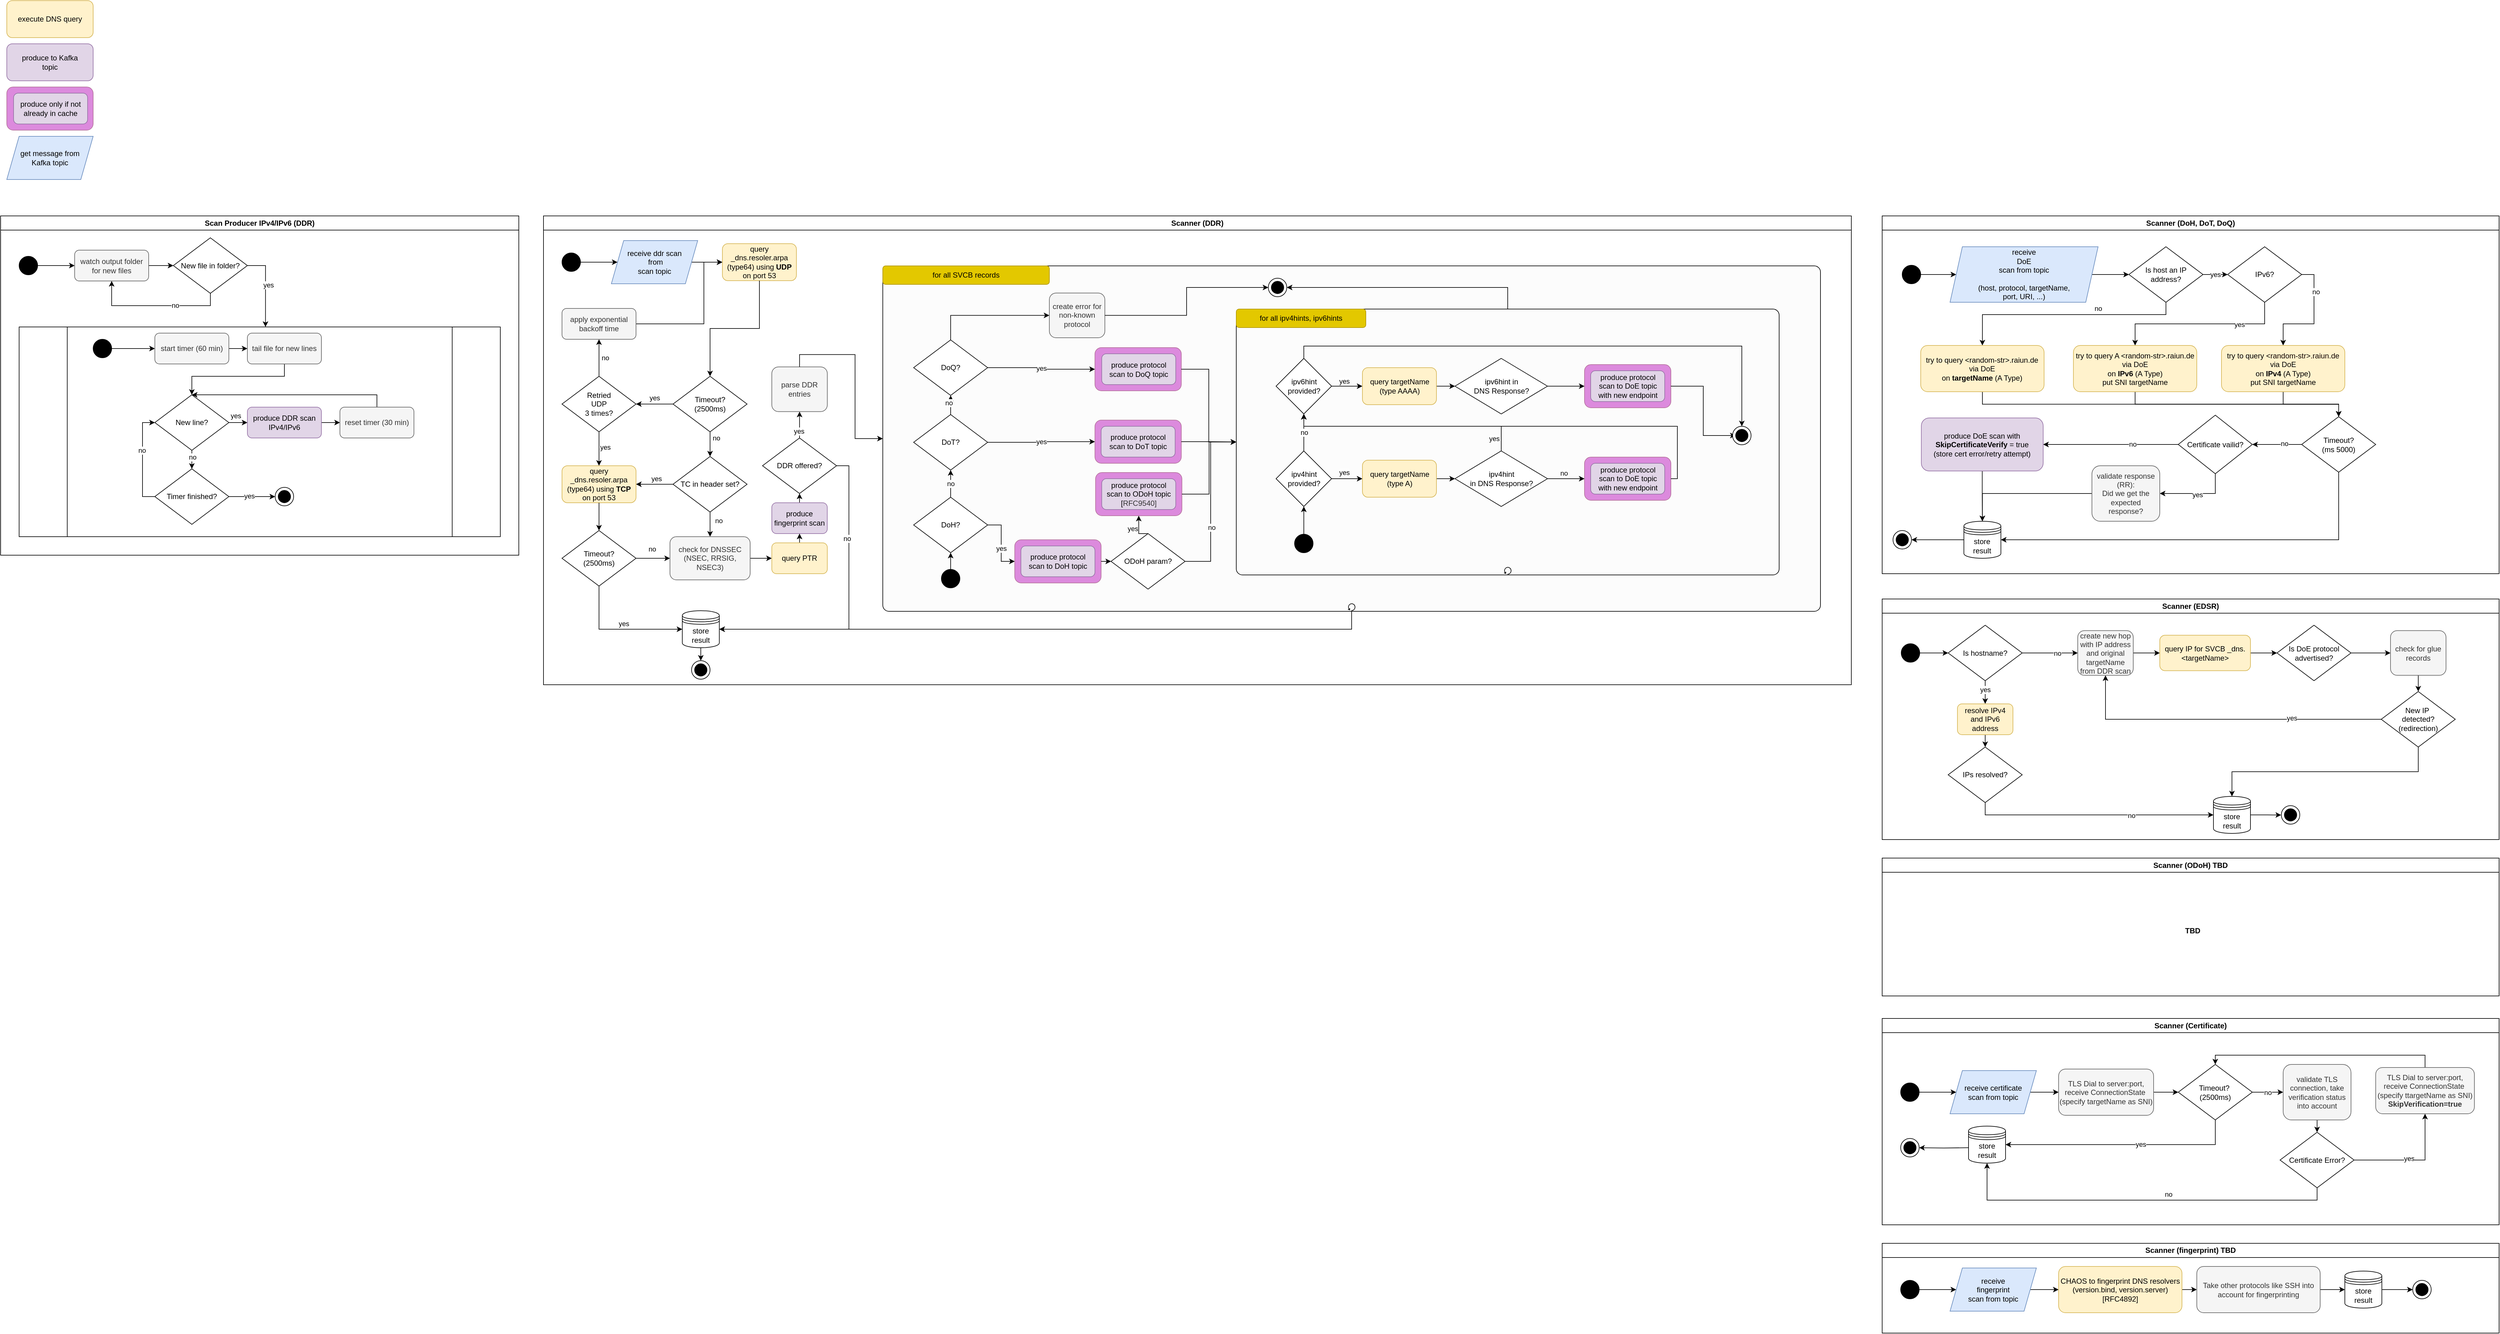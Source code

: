 <mxfile version="24.4.13" type="device">
  <diagram name="Seite-1" id="Ui5X7ERKxA4NzkQ9V5Dt">
    <mxGraphModel dx="4724" dy="3440" grid="1" gridSize="10" guides="1" tooltips="1" connect="1" arrows="1" fold="1" page="1" pageScale="1" pageWidth="827" pageHeight="1169" math="0" shadow="0">
      <root>
        <mxCell id="0" />
        <mxCell id="1" parent="0" />
        <mxCell id="OCs3PD1S2fVgXAxMt-b9-1" value="Scanner (DDR)" style="swimlane;whiteSpace=wrap;html=1;fillColor=default;" parent="1" vertex="1">
          <mxGeometry x="120" y="189" width="2120" height="760" as="geometry" />
        </mxCell>
        <mxCell id="OCs3PD1S2fVgXAxMt-b9-2" style="edgeStyle=orthogonalEdgeStyle;rounded=0;orthogonalLoop=1;jettySize=auto;html=1;exitX=1;exitY=0.5;exitDx=0;exitDy=0;" parent="OCs3PD1S2fVgXAxMt-b9-1" source="OCs3PD1S2fVgXAxMt-b9-3" edge="1">
          <mxGeometry relative="1" as="geometry">
            <mxPoint x="290" y="75" as="targetPoint" />
          </mxGeometry>
        </mxCell>
        <mxCell id="OCs3PD1S2fVgXAxMt-b9-3" value="receive ddr scan&lt;br&gt;&amp;nbsp;from&lt;br&gt;scan topic" style="shape=parallelogram;perimeter=parallelogramPerimeter;whiteSpace=wrap;html=1;fixedSize=1;fillColor=#dae8fc;strokeColor=#6c8ebf;" parent="OCs3PD1S2fVgXAxMt-b9-1" vertex="1">
          <mxGeometry x="110" y="40" width="140" height="70" as="geometry" />
        </mxCell>
        <mxCell id="OCs3PD1S2fVgXAxMt-b9-4" value="query _dns.resoler.arpa (type64) using &lt;b&gt;UDP&lt;/b&gt; on port 53" style="rounded=1;whiteSpace=wrap;html=1;fillColor=#fff2cc;strokeColor=#d6b656;" parent="OCs3PD1S2fVgXAxMt-b9-1" vertex="1">
          <mxGeometry x="290" y="45" width="120" height="60" as="geometry" />
        </mxCell>
        <mxCell id="OCs3PD1S2fVgXAxMt-b9-5" style="edgeStyle=orthogonalEdgeStyle;rounded=0;orthogonalLoop=1;jettySize=auto;html=1;exitX=0.5;exitY=1;exitDx=0;exitDy=0;entryX=0.5;entryY=0;entryDx=0;entryDy=0;" parent="OCs3PD1S2fVgXAxMt-b9-1" source="OCs3PD1S2fVgXAxMt-b9-7" target="OCs3PD1S2fVgXAxMt-b9-36" edge="1">
          <mxGeometry relative="1" as="geometry">
            <mxPoint x="300.0" y="480" as="sourcePoint" />
          </mxGeometry>
        </mxCell>
        <mxCell id="OCs3PD1S2fVgXAxMt-b9-6" value="no" style="edgeLabel;html=1;align=center;verticalAlign=middle;resizable=0;points=[];" parent="OCs3PD1S2fVgXAxMt-b9-5" vertex="1" connectable="0">
          <mxGeometry x="-0.304" relative="1" as="geometry">
            <mxPoint x="14" as="offset" />
          </mxGeometry>
        </mxCell>
        <mxCell id="OCs3PD1S2fVgXAxMt-b9-7" value="TC in header set?" style="rhombus;whiteSpace=wrap;html=1;" parent="OCs3PD1S2fVgXAxMt-b9-1" vertex="1">
          <mxGeometry x="210" y="390" width="120" height="90" as="geometry" />
        </mxCell>
        <mxCell id="OCs3PD1S2fVgXAxMt-b9-8" value="query _dns.resoler.arpa (type64) using &lt;b&gt;TCP&lt;/b&gt; on port 53" style="rounded=1;whiteSpace=wrap;html=1;fillColor=#fff2cc;strokeColor=#d6b656;" parent="OCs3PD1S2fVgXAxMt-b9-1" vertex="1">
          <mxGeometry x="30" y="405" width="120" height="60" as="geometry" />
        </mxCell>
        <mxCell id="OCs3PD1S2fVgXAxMt-b9-9" style="edgeStyle=orthogonalEdgeStyle;rounded=0;orthogonalLoop=1;jettySize=auto;html=1;exitX=0;exitY=0.5;exitDx=0;exitDy=0;entryX=1;entryY=0.5;entryDx=0;entryDy=0;" parent="OCs3PD1S2fVgXAxMt-b9-1" source="OCs3PD1S2fVgXAxMt-b9-7" target="OCs3PD1S2fVgXAxMt-b9-8" edge="1">
          <mxGeometry relative="1" as="geometry" />
        </mxCell>
        <mxCell id="OCs3PD1S2fVgXAxMt-b9-10" value="yes" style="edgeLabel;html=1;align=center;verticalAlign=middle;resizable=0;points=[];" parent="OCs3PD1S2fVgXAxMt-b9-9" vertex="1" connectable="0">
          <mxGeometry x="-0.243" y="-1" relative="1" as="geometry">
            <mxPoint x="-5" y="-8" as="offset" />
          </mxGeometry>
        </mxCell>
        <mxCell id="OCs3PD1S2fVgXAxMt-b9-11" style="edgeStyle=orthogonalEdgeStyle;rounded=0;orthogonalLoop=1;jettySize=auto;html=1;exitX=0.5;exitY=1;exitDx=0;exitDy=0;entryX=0.5;entryY=0;entryDx=0;entryDy=0;" parent="OCs3PD1S2fVgXAxMt-b9-1" source="OCs3PD1S2fVgXAxMt-b9-13" target="OCs3PD1S2fVgXAxMt-b9-7" edge="1">
          <mxGeometry relative="1" as="geometry" />
        </mxCell>
        <mxCell id="OCs3PD1S2fVgXAxMt-b9-12" value="no" style="edgeLabel;html=1;align=center;verticalAlign=middle;resizable=0;points=[];" parent="OCs3PD1S2fVgXAxMt-b9-11" vertex="1" connectable="0">
          <mxGeometry x="-0.497" relative="1" as="geometry">
            <mxPoint x="10" as="offset" />
          </mxGeometry>
        </mxCell>
        <mxCell id="OCs3PD1S2fVgXAxMt-b9-13" value="Timeout?&lt;div&gt;(2500ms)&lt;/div&gt;" style="rhombus;whiteSpace=wrap;html=1;" parent="OCs3PD1S2fVgXAxMt-b9-1" vertex="1">
          <mxGeometry x="210" y="260" width="120" height="90" as="geometry" />
        </mxCell>
        <mxCell id="OCs3PD1S2fVgXAxMt-b9-14" style="edgeStyle=orthogonalEdgeStyle;rounded=0;orthogonalLoop=1;jettySize=auto;html=1;exitX=0.5;exitY=1;exitDx=0;exitDy=0;entryX=0.5;entryY=0;entryDx=0;entryDy=0;" parent="OCs3PD1S2fVgXAxMt-b9-1" source="OCs3PD1S2fVgXAxMt-b9-4" target="OCs3PD1S2fVgXAxMt-b9-13" edge="1">
          <mxGeometry relative="1" as="geometry" />
        </mxCell>
        <mxCell id="OCs3PD1S2fVgXAxMt-b9-15" style="edgeStyle=orthogonalEdgeStyle;rounded=0;orthogonalLoop=1;jettySize=auto;html=1;exitX=0.5;exitY=1;exitDx=0;exitDy=0;entryX=0.5;entryY=0;entryDx=0;entryDy=0;" parent="OCs3PD1S2fVgXAxMt-b9-1" source="OCs3PD1S2fVgXAxMt-b9-17" target="OCs3PD1S2fVgXAxMt-b9-8" edge="1">
          <mxGeometry relative="1" as="geometry" />
        </mxCell>
        <mxCell id="OCs3PD1S2fVgXAxMt-b9-16" value="yes" style="edgeLabel;html=1;align=center;verticalAlign=middle;resizable=0;points=[];" parent="OCs3PD1S2fVgXAxMt-b9-15" vertex="1" connectable="0">
          <mxGeometry x="-0.1" y="1" relative="1" as="geometry">
            <mxPoint x="9" as="offset" />
          </mxGeometry>
        </mxCell>
        <mxCell id="OCs3PD1S2fVgXAxMt-b9-17" value="Retried &lt;br&gt;UDP&lt;br&gt;3 times?" style="rhombus;whiteSpace=wrap;html=1;" parent="OCs3PD1S2fVgXAxMt-b9-1" vertex="1">
          <mxGeometry x="30" y="260" width="120" height="90" as="geometry" />
        </mxCell>
        <mxCell id="OCs3PD1S2fVgXAxMt-b9-18" style="edgeStyle=orthogonalEdgeStyle;rounded=0;orthogonalLoop=1;jettySize=auto;html=1;exitX=0;exitY=0.5;exitDx=0;exitDy=0;entryX=1;entryY=0.5;entryDx=0;entryDy=0;" parent="OCs3PD1S2fVgXAxMt-b9-1" source="OCs3PD1S2fVgXAxMt-b9-13" target="OCs3PD1S2fVgXAxMt-b9-17" edge="1">
          <mxGeometry relative="1" as="geometry" />
        </mxCell>
        <mxCell id="OCs3PD1S2fVgXAxMt-b9-19" value="yes" style="edgeLabel;html=1;align=center;verticalAlign=middle;resizable=0;points=[];" parent="OCs3PD1S2fVgXAxMt-b9-18" vertex="1" connectable="0">
          <mxGeometry x="-0.3" y="3" relative="1" as="geometry">
            <mxPoint x="-9" y="-13" as="offset" />
          </mxGeometry>
        </mxCell>
        <mxCell id="OCs3PD1S2fVgXAxMt-b9-20" style="edgeStyle=orthogonalEdgeStyle;rounded=0;orthogonalLoop=1;jettySize=auto;html=1;exitX=1;exitY=0.5;exitDx=0;exitDy=0;entryX=0;entryY=0.5;entryDx=0;entryDy=0;" parent="OCs3PD1S2fVgXAxMt-b9-1" source="OCs3PD1S2fVgXAxMt-b9-21" target="OCs3PD1S2fVgXAxMt-b9-4" edge="1">
          <mxGeometry relative="1" as="geometry">
            <Array as="points">
              <mxPoint x="260" y="175" />
              <mxPoint x="260" y="75" />
            </Array>
          </mxGeometry>
        </mxCell>
        <mxCell id="OCs3PD1S2fVgXAxMt-b9-21" value="apply exponential backoff time" style="rounded=1;whiteSpace=wrap;html=1;fillColor=#f5f5f5;strokeColor=#666666;fontColor=#333333;" parent="OCs3PD1S2fVgXAxMt-b9-1" vertex="1">
          <mxGeometry x="30" y="150" width="120" height="50" as="geometry" />
        </mxCell>
        <mxCell id="OCs3PD1S2fVgXAxMt-b9-22" value="no" style="edgeStyle=orthogonalEdgeStyle;rounded=0;orthogonalLoop=1;jettySize=auto;html=1;exitX=0.5;exitY=0;exitDx=0;exitDy=0;entryX=0.5;entryY=1;entryDx=0;entryDy=0;" parent="OCs3PD1S2fVgXAxMt-b9-1" source="OCs3PD1S2fVgXAxMt-b9-17" target="OCs3PD1S2fVgXAxMt-b9-21" edge="1">
          <mxGeometry y="-10" relative="1" as="geometry">
            <mxPoint as="offset" />
          </mxGeometry>
        </mxCell>
        <mxCell id="OCs3PD1S2fVgXAxMt-b9-23" value="&lt;div&gt;Timeout?&lt;/div&gt;&lt;div&gt;(2500ms)&lt;br&gt;&lt;/div&gt;" style="rhombus;whiteSpace=wrap;html=1;" parent="OCs3PD1S2fVgXAxMt-b9-1" vertex="1">
          <mxGeometry x="30" y="510" width="120" height="90" as="geometry" />
        </mxCell>
        <mxCell id="OCs3PD1S2fVgXAxMt-b9-24" style="edgeStyle=orthogonalEdgeStyle;rounded=0;orthogonalLoop=1;jettySize=auto;html=1;exitX=0.5;exitY=1;exitDx=0;exitDy=0;entryX=0.5;entryY=0;entryDx=0;entryDy=0;" parent="OCs3PD1S2fVgXAxMt-b9-1" source="OCs3PD1S2fVgXAxMt-b9-8" target="OCs3PD1S2fVgXAxMt-b9-23" edge="1">
          <mxGeometry relative="1" as="geometry" />
        </mxCell>
        <mxCell id="OCs3PD1S2fVgXAxMt-b9-25" style="edgeStyle=orthogonalEdgeStyle;rounded=0;orthogonalLoop=1;jettySize=auto;html=1;exitX=0.5;exitY=1;exitDx=0;exitDy=0;entryX=0;entryY=0.5;entryDx=0;entryDy=0;" parent="OCs3PD1S2fVgXAxMt-b9-1" source="OCs3PD1S2fVgXAxMt-b9-23" target="OCs3PD1S2fVgXAxMt-b9-40" edge="1">
          <mxGeometry relative="1" as="geometry">
            <mxPoint x="90.0" y="650" as="targetPoint" />
          </mxGeometry>
        </mxCell>
        <mxCell id="OCs3PD1S2fVgXAxMt-b9-26" value="yes" style="edgeLabel;html=1;align=center;verticalAlign=middle;resizable=0;points=[];" parent="OCs3PD1S2fVgXAxMt-b9-25" vertex="1" connectable="0">
          <mxGeometry x="-0.323" y="1" relative="1" as="geometry">
            <mxPoint x="39" y="-9" as="offset" />
          </mxGeometry>
        </mxCell>
        <mxCell id="OCs3PD1S2fVgXAxMt-b9-27" style="edgeStyle=orthogonalEdgeStyle;rounded=0;orthogonalLoop=1;jettySize=auto;html=1;exitX=1;exitY=0.5;exitDx=0;exitDy=0;entryX=0;entryY=0.5;entryDx=0;entryDy=0;" parent="OCs3PD1S2fVgXAxMt-b9-1" source="OCs3PD1S2fVgXAxMt-b9-23" target="OCs3PD1S2fVgXAxMt-b9-36" edge="1">
          <mxGeometry relative="1" as="geometry" />
        </mxCell>
        <mxCell id="OCs3PD1S2fVgXAxMt-b9-28" value="no" style="edgeLabel;html=1;align=center;verticalAlign=middle;resizable=0;points=[];" parent="OCs3PD1S2fVgXAxMt-b9-27" vertex="1" connectable="0">
          <mxGeometry x="-0.074" y="-1" relative="1" as="geometry">
            <mxPoint y="-16" as="offset" />
          </mxGeometry>
        </mxCell>
        <mxCell id="OCs3PD1S2fVgXAxMt-b9-29" style="edgeStyle=orthogonalEdgeStyle;rounded=0;orthogonalLoop=1;jettySize=auto;html=1;exitX=0.5;exitY=0;exitDx=0;exitDy=0;entryX=0.5;entryY=1;entryDx=0;entryDy=0;" parent="OCs3PD1S2fVgXAxMt-b9-1" source="OCs3PD1S2fVgXAxMt-b9-30" target="OCs3PD1S2fVgXAxMt-b9-45" edge="1">
          <mxGeometry relative="1" as="geometry" />
        </mxCell>
        <mxCell id="OCs3PD1S2fVgXAxMt-b9-30" value="produce fingerprint scan" style="rounded=1;whiteSpace=wrap;html=1;fillColor=#e1d5e7;strokeColor=#9673a6;" parent="OCs3PD1S2fVgXAxMt-b9-1" vertex="1">
          <mxGeometry x="370.09" y="465" width="89.91" height="50" as="geometry" />
        </mxCell>
        <mxCell id="OCs3PD1S2fVgXAxMt-b9-31" value="" style="edgeStyle=orthogonalEdgeStyle;rounded=0;orthogonalLoop=1;jettySize=auto;html=1;" parent="OCs3PD1S2fVgXAxMt-b9-1" source="OCs3PD1S2fVgXAxMt-b9-32" target="OCs3PD1S2fVgXAxMt-b9-3" edge="1">
          <mxGeometry relative="1" as="geometry" />
        </mxCell>
        <mxCell id="OCs3PD1S2fVgXAxMt-b9-32" value="" style="ellipse;whiteSpace=wrap;html=1;aspect=fixed;fillColor=#000000;" parent="OCs3PD1S2fVgXAxMt-b9-1" vertex="1">
          <mxGeometry x="30" y="60" width="30" height="30" as="geometry" />
        </mxCell>
        <mxCell id="OCs3PD1S2fVgXAxMt-b9-33" value="" style="ellipse;whiteSpace=wrap;html=1;aspect=fixed;fillColor=#ffffff;" parent="OCs3PD1S2fVgXAxMt-b9-1" vertex="1">
          <mxGeometry x="240" y="721" width="30" height="30" as="geometry" />
        </mxCell>
        <mxCell id="OCs3PD1S2fVgXAxMt-b9-34" value="" style="ellipse;whiteSpace=wrap;html=1;aspect=fixed;fillColor=#000000;" parent="OCs3PD1S2fVgXAxMt-b9-1" vertex="1">
          <mxGeometry x="245" y="726" width="20" height="20" as="geometry" />
        </mxCell>
        <mxCell id="OCs3PD1S2fVgXAxMt-b9-35" style="edgeStyle=orthogonalEdgeStyle;rounded=0;orthogonalLoop=1;jettySize=auto;html=1;exitX=1;exitY=0.5;exitDx=0;exitDy=0;entryX=0;entryY=0.5;entryDx=0;entryDy=0;" parent="OCs3PD1S2fVgXAxMt-b9-1" source="OCs3PD1S2fVgXAxMt-b9-36" target="OCs3PD1S2fVgXAxMt-b9-38" edge="1">
          <mxGeometry relative="1" as="geometry" />
        </mxCell>
        <mxCell id="OCs3PD1S2fVgXAxMt-b9-36" value="check for DNSSEC (NSEC, RRSIG, NSEC3)" style="rounded=1;whiteSpace=wrap;html=1;fillColor=#f5f5f5;strokeColor=#666666;fontColor=#333333;" parent="OCs3PD1S2fVgXAxMt-b9-1" vertex="1">
          <mxGeometry x="205" y="520" width="130" height="70" as="geometry" />
        </mxCell>
        <mxCell id="OCs3PD1S2fVgXAxMt-b9-37" style="edgeStyle=orthogonalEdgeStyle;rounded=0;orthogonalLoop=1;jettySize=auto;html=1;exitX=0.5;exitY=0;exitDx=0;exitDy=0;entryX=0.5;entryY=1;entryDx=0;entryDy=0;" parent="OCs3PD1S2fVgXAxMt-b9-1" source="OCs3PD1S2fVgXAxMt-b9-38" target="OCs3PD1S2fVgXAxMt-b9-30" edge="1">
          <mxGeometry relative="1" as="geometry" />
        </mxCell>
        <mxCell id="OCs3PD1S2fVgXAxMt-b9-38" value="query PTR" style="rounded=1;whiteSpace=wrap;html=1;fillColor=#fff2cc;strokeColor=#d6b656;" parent="OCs3PD1S2fVgXAxMt-b9-1" vertex="1">
          <mxGeometry x="370.09" y="530" width="90" height="50" as="geometry" />
        </mxCell>
        <mxCell id="OCs3PD1S2fVgXAxMt-b9-39" style="edgeStyle=orthogonalEdgeStyle;rounded=0;orthogonalLoop=1;jettySize=auto;html=1;exitX=0.5;exitY=1;exitDx=0;exitDy=0;entryX=0.5;entryY=0;entryDx=0;entryDy=0;" parent="OCs3PD1S2fVgXAxMt-b9-1" source="OCs3PD1S2fVgXAxMt-b9-40" target="OCs3PD1S2fVgXAxMt-b9-33" edge="1">
          <mxGeometry relative="1" as="geometry" />
        </mxCell>
        <mxCell id="OCs3PD1S2fVgXAxMt-b9-40" value="store result" style="shape=datastore;whiteSpace=wrap;html=1;" parent="OCs3PD1S2fVgXAxMt-b9-1" vertex="1">
          <mxGeometry x="225" y="640" width="60" height="60" as="geometry" />
        </mxCell>
        <mxCell id="OCs3PD1S2fVgXAxMt-b9-41" style="edgeStyle=orthogonalEdgeStyle;rounded=0;orthogonalLoop=1;jettySize=auto;html=1;exitX=0.5;exitY=0;exitDx=0;exitDy=0;entryX=0.5;entryY=1;entryDx=0;entryDy=0;" parent="OCs3PD1S2fVgXAxMt-b9-1" source="OCs3PD1S2fVgXAxMt-b9-45" target="OCs3PD1S2fVgXAxMt-b9-46" edge="1">
          <mxGeometry relative="1" as="geometry">
            <mxPoint x="640.09" y="555" as="targetPoint" />
          </mxGeometry>
        </mxCell>
        <mxCell id="OCs3PD1S2fVgXAxMt-b9-42" value="yes" style="edgeLabel;html=1;align=center;verticalAlign=middle;resizable=0;points=[];" parent="OCs3PD1S2fVgXAxMt-b9-41" vertex="1" connectable="0">
          <mxGeometry x="-0.464" y="1" relative="1" as="geometry">
            <mxPoint as="offset" />
          </mxGeometry>
        </mxCell>
        <mxCell id="OCs3PD1S2fVgXAxMt-b9-43" style="edgeStyle=orthogonalEdgeStyle;rounded=0;orthogonalLoop=1;jettySize=auto;html=1;exitX=1;exitY=0.5;exitDx=0;exitDy=0;entryX=1;entryY=0.5;entryDx=0;entryDy=0;" parent="OCs3PD1S2fVgXAxMt-b9-1" source="OCs3PD1S2fVgXAxMt-b9-45" target="OCs3PD1S2fVgXAxMt-b9-40" edge="1">
          <mxGeometry relative="1" as="geometry" />
        </mxCell>
        <mxCell id="OCs3PD1S2fVgXAxMt-b9-44" value="no" style="edgeLabel;html=1;align=center;verticalAlign=middle;resizable=0;points=[];" parent="OCs3PD1S2fVgXAxMt-b9-43" vertex="1" connectable="0">
          <mxGeometry x="-0.445" y="-3" relative="1" as="geometry">
            <mxPoint as="offset" />
          </mxGeometry>
        </mxCell>
        <mxCell id="OCs3PD1S2fVgXAxMt-b9-45" value="DDR offered?" style="rhombus;whiteSpace=wrap;html=1;" parent="OCs3PD1S2fVgXAxMt-b9-1" vertex="1">
          <mxGeometry x="355.05" y="360" width="120" height="90" as="geometry" />
        </mxCell>
        <mxCell id="OCs3PD1S2fVgXAxMt-b9-46" value="parse DDR entries" style="rounded=1;whiteSpace=wrap;html=1;fillColor=#f5f5f5;strokeColor=#666666;fontColor=#333333;" parent="OCs3PD1S2fVgXAxMt-b9-1" vertex="1">
          <mxGeometry x="370.09" y="244.75" width="90" height="72.5" as="geometry" />
        </mxCell>
        <mxCell id="OCs3PD1S2fVgXAxMt-b9-47" style="edgeStyle=orthogonalEdgeStyle;rounded=0;orthogonalLoop=1;jettySize=auto;html=1;exitX=0.5;exitY=1;exitDx=0;exitDy=0;exitPerimeter=0;entryX=1;entryY=0.5;entryDx=0;entryDy=0;" parent="OCs3PD1S2fVgXAxMt-b9-1" source="OCs3PD1S2fVgXAxMt-b9-48" target="OCs3PD1S2fVgXAxMt-b9-40" edge="1">
          <mxGeometry relative="1" as="geometry" />
        </mxCell>
        <mxCell id="OCs3PD1S2fVgXAxMt-b9-48" value="" style="points=[[0.25,0,0],[0.5,0,0],[0.75,0,0],[1,0.25,0],[1,0.5,0],[1,0.75,0],[0.75,1,0],[0.5,1,0],[0.25,1,0],[0,0.75,0],[0,0.5,0],[0,0.25,0]];shape=mxgraph.bpmn.task;whiteSpace=wrap;rectStyle=rounded;size=10;html=1;container=1;expand=0;collapsible=0;taskMarker=abstract;isLoopStandard=1;shadow=0;fillColor=#FCFCFC;fontColor=#333333;strokeColor=#000000;" parent="OCs3PD1S2fVgXAxMt-b9-1" vertex="1">
          <mxGeometry x="550" y="81" width="1520" height="560" as="geometry" />
        </mxCell>
        <mxCell id="-KW3oQaXE2VQ1x1Ofgks-12" value="" style="rounded=1;whiteSpace=wrap;html=1;strokeColor=#B5739D;fillColor=#dc8add;" vertex="1" parent="OCs3PD1S2fVgXAxMt-b9-48">
          <mxGeometry x="343.9" y="132.5" width="140" height="70" as="geometry" />
        </mxCell>
        <mxCell id="-KW3oQaXE2VQ1x1Ofgks-2" value="" style="rounded=1;whiteSpace=wrap;html=1;strokeColor=#B5739D;fillColor=#dc8add;" vertex="1" parent="OCs3PD1S2fVgXAxMt-b9-48">
          <mxGeometry x="344.9" y="335" width="140" height="70" as="geometry" />
        </mxCell>
        <mxCell id="-KW3oQaXE2VQ1x1Ofgks-1" value="" style="rounded=1;whiteSpace=wrap;html=1;strokeColor=#B5739D;fillColor=#dc8add;" vertex="1" parent="OCs3PD1S2fVgXAxMt-b9-48">
          <mxGeometry x="213.9" y="444" width="140" height="70" as="geometry" />
        </mxCell>
        <mxCell id="OCs3PD1S2fVgXAxMt-b9-49" value="" style="ellipse;whiteSpace=wrap;html=1;aspect=fixed;fillColor=#ffffff;" parent="OCs3PD1S2fVgXAxMt-b9-48" vertex="1">
          <mxGeometry x="624.91" y="20" width="30" height="30" as="geometry" />
        </mxCell>
        <mxCell id="OCs3PD1S2fVgXAxMt-b9-50" value="" style="ellipse;whiteSpace=wrap;html=1;aspect=fixed;fillColor=#000000;" parent="OCs3PD1S2fVgXAxMt-b9-48" vertex="1">
          <mxGeometry x="629.91" y="25" width="20" height="20" as="geometry" />
        </mxCell>
        <mxCell id="OCs3PD1S2fVgXAxMt-b9-51" value="for all SVCB records" style="rounded=1;whiteSpace=wrap;html=1;fillColor=#e3c800;fontColor=#000000;strokeColor=#B09500;" parent="OCs3PD1S2fVgXAxMt-b9-48" vertex="1">
          <mxGeometry width="270" height="30" as="geometry" />
        </mxCell>
        <mxCell id="OCs3PD1S2fVgXAxMt-b9-97" value="DoQ?" style="rhombus;whiteSpace=wrap;html=1;" parent="OCs3PD1S2fVgXAxMt-b9-48" vertex="1">
          <mxGeometry x="50" y="120" width="120" height="90" as="geometry" />
        </mxCell>
        <mxCell id="OCs3PD1S2fVgXAxMt-b9-107" value="create error for non-known&lt;div&gt;protocol&lt;/div&gt;" style="rounded=1;whiteSpace=wrap;html=1;fillColor=#f5f5f5;strokeColor=#666666;fontColor=#333333;" parent="OCs3PD1S2fVgXAxMt-b9-48" vertex="1">
          <mxGeometry x="270" y="44" width="90" height="72.5" as="geometry" />
        </mxCell>
        <mxCell id="OCs3PD1S2fVgXAxMt-b9-96" style="edgeStyle=orthogonalEdgeStyle;rounded=0;orthogonalLoop=1;jettySize=auto;html=1;exitX=0.5;exitY=0;exitDx=0;exitDy=0;entryX=0;entryY=0.5;entryDx=0;entryDy=0;" parent="OCs3PD1S2fVgXAxMt-b9-48" source="OCs3PD1S2fVgXAxMt-b9-97" target="OCs3PD1S2fVgXAxMt-b9-107" edge="1">
          <mxGeometry relative="1" as="geometry" />
        </mxCell>
        <mxCell id="OCs3PD1S2fVgXAxMt-b9-106" style="edgeStyle=orthogonalEdgeStyle;rounded=0;orthogonalLoop=1;jettySize=auto;html=1;exitX=1;exitY=0.5;exitDx=0;exitDy=0;entryX=0;entryY=0.5;entryDx=0;entryDy=0;" parent="OCs3PD1S2fVgXAxMt-b9-48" source="OCs3PD1S2fVgXAxMt-b9-107" target="OCs3PD1S2fVgXAxMt-b9-49" edge="1">
          <mxGeometry relative="1" as="geometry" />
        </mxCell>
        <mxCell id="OCs3PD1S2fVgXAxMt-b9-100" value="produce protocol scan to DoQ topic" style="rounded=1;whiteSpace=wrap;html=1;fillColor=#e1d5e7;strokeColor=#9673a6;" parent="OCs3PD1S2fVgXAxMt-b9-48" vertex="1">
          <mxGeometry x="354.9" y="142.5" width="120" height="50" as="geometry" />
        </mxCell>
        <mxCell id="OCs3PD1S2fVgXAxMt-b9-95" value="yes" style="edgeStyle=orthogonalEdgeStyle;rounded=0;orthogonalLoop=1;jettySize=auto;html=1;exitX=1;exitY=0.5;exitDx=0;exitDy=0;entryX=0;entryY=0.5;entryDx=0;entryDy=0;" parent="OCs3PD1S2fVgXAxMt-b9-48" source="OCs3PD1S2fVgXAxMt-b9-97" target="-KW3oQaXE2VQ1x1Ofgks-12" edge="1">
          <mxGeometry relative="1" as="geometry">
            <mxPoint x="340" y="165" as="targetPoint" />
          </mxGeometry>
        </mxCell>
        <mxCell id="bzqzzSRLQrOWmeCuMzVM-59" style="edgeStyle=orthogonalEdgeStyle;rounded=0;orthogonalLoop=1;jettySize=auto;html=1;entryX=0;entryY=0.5;entryDx=0;entryDy=0;exitX=1;exitY=0.5;exitDx=0;exitDy=0;" parent="OCs3PD1S2fVgXAxMt-b9-48" source="-KW3oQaXE2VQ1x1Ofgks-1" target="OCs3PD1S2fVgXAxMt-b9-104" edge="1">
          <mxGeometry relative="1" as="geometry">
            <mxPoint x="350" y="456" as="sourcePoint" />
          </mxGeometry>
        </mxCell>
        <mxCell id="OCs3PD1S2fVgXAxMt-b9-98" value="produce protocol scan to DoH topic" style="rounded=1;whiteSpace=wrap;html=1;fillColor=#e1d5e7;strokeColor=#9673a6;" parent="OCs3PD1S2fVgXAxMt-b9-48" vertex="1">
          <mxGeometry x="223.9" y="454" width="120" height="50" as="geometry" />
        </mxCell>
        <mxCell id="-KW3oQaXE2VQ1x1Ofgks-4" style="edgeStyle=orthogonalEdgeStyle;rounded=0;orthogonalLoop=1;jettySize=auto;html=1;exitX=0.5;exitY=0;exitDx=0;exitDy=0;entryX=0.5;entryY=1;entryDx=0;entryDy=0;" edge="1" parent="OCs3PD1S2fVgXAxMt-b9-48" source="OCs3PD1S2fVgXAxMt-b9-104" target="-KW3oQaXE2VQ1x1Ofgks-2">
          <mxGeometry relative="1" as="geometry" />
        </mxCell>
        <mxCell id="-KW3oQaXE2VQ1x1Ofgks-5" value="yes" style="edgeLabel;html=1;align=center;verticalAlign=middle;resizable=0;points=[];" vertex="1" connectable="0" parent="-KW3oQaXE2VQ1x1Ofgks-4">
          <mxGeometry x="0.11" y="1" relative="1" as="geometry">
            <mxPoint x="-9" y="1" as="offset" />
          </mxGeometry>
        </mxCell>
        <mxCell id="OCs3PD1S2fVgXAxMt-b9-104" value="ODoH param?" style="rhombus;whiteSpace=wrap;html=1;" parent="OCs3PD1S2fVgXAxMt-b9-48" vertex="1">
          <mxGeometry x="370.0" y="434" width="120" height="90" as="geometry" />
        </mxCell>
        <mxCell id="OCs3PD1S2fVgXAxMt-b9-105" value="produce protocol scan to ODoH topic [&lt;span style=&quot;color: rgb(51, 51, 51);&quot;&gt;RFC9540]&lt;/span&gt;" style="rounded=1;whiteSpace=wrap;html=1;fillColor=#e1d5e7;strokeColor=#9673a6;" parent="OCs3PD1S2fVgXAxMt-b9-48" vertex="1">
          <mxGeometry x="354.9" y="345" width="120" height="50" as="geometry" />
        </mxCell>
        <mxCell id="-KW3oQaXE2VQ1x1Ofgks-6" value="" style="rounded=1;whiteSpace=wrap;html=1;strokeColor=#B5739D;fillColor=#dc8add;" vertex="1" parent="OCs3PD1S2fVgXAxMt-b9-48">
          <mxGeometry x="343.9" y="250" width="140" height="70" as="geometry" />
        </mxCell>
        <mxCell id="OCs3PD1S2fVgXAxMt-b9-99" value="produce protocol scan to DoT topic" style="rounded=1;whiteSpace=wrap;html=1;fillColor=#e1d5e7;strokeColor=#9673a6;" parent="OCs3PD1S2fVgXAxMt-b9-48" vertex="1">
          <mxGeometry x="353.9" y="260" width="120" height="50" as="geometry" />
        </mxCell>
        <mxCell id="OCs3PD1S2fVgXAxMt-b9-53" style="edgeStyle=orthogonalEdgeStyle;rounded=0;orthogonalLoop=1;jettySize=auto;html=1;exitX=0.5;exitY=0;exitDx=0;exitDy=0;exitPerimeter=0;entryX=1;entryY=0.5;entryDx=0;entryDy=0;" parent="OCs3PD1S2fVgXAxMt-b9-1" source="OCs3PD1S2fVgXAxMt-b9-54" target="OCs3PD1S2fVgXAxMt-b9-49" edge="1">
          <mxGeometry relative="1" as="geometry" />
        </mxCell>
        <mxCell id="OCs3PD1S2fVgXAxMt-b9-54" value="" style="points=[[0.25,0,0],[0.5,0,0],[0.75,0,0],[1,0.25,0],[1,0.5,0],[1,0.75,0],[0.75,1,0],[0.5,1,0],[0.25,1,0],[0,0.75,0],[0,0.5,0],[0,0.25,0]];shape=mxgraph.bpmn.task;whiteSpace=wrap;rectStyle=rounded;size=10;html=1;container=1;expand=0;collapsible=0;taskMarker=abstract;isLoopStandard=1;fillColor=#FCFCFC;strokeColor=default;strokeWidth=1;" parent="OCs3PD1S2fVgXAxMt-b9-1" vertex="1">
          <mxGeometry x="1123" y="151" width="880" height="431" as="geometry" />
        </mxCell>
        <mxCell id="-KW3oQaXE2VQ1x1Ofgks-16" value="" style="rounded=1;whiteSpace=wrap;html=1;strokeColor=#B5739D;fillColor=#dc8add;" vertex="1" parent="OCs3PD1S2fVgXAxMt-b9-54">
          <mxGeometry x="564.5" y="90" width="140" height="70" as="geometry" />
        </mxCell>
        <mxCell id="-KW3oQaXE2VQ1x1Ofgks-14" value="" style="rounded=1;whiteSpace=wrap;html=1;strokeColor=#B5739D;fillColor=#dc8add;" vertex="1" parent="OCs3PD1S2fVgXAxMt-b9-54">
          <mxGeometry x="564.5" y="240" width="140" height="70" as="geometry" />
        </mxCell>
        <mxCell id="OCs3PD1S2fVgXAxMt-b9-55" value="for all ipv4hints, ipv6hints" style="rounded=1;whiteSpace=wrap;html=1;fillColor=#e3c800;fontColor=#000000;strokeColor=#B09500;" parent="OCs3PD1S2fVgXAxMt-b9-54" vertex="1">
          <mxGeometry width="210" height="30" as="geometry" />
        </mxCell>
        <mxCell id="OCs3PD1S2fVgXAxMt-b9-57" value="" style="ellipse;whiteSpace=wrap;html=1;aspect=fixed;fillColor=#000000;" parent="OCs3PD1S2fVgXAxMt-b9-54" vertex="1">
          <mxGeometry x="94.499" y="365" width="30" height="30" as="geometry" />
        </mxCell>
        <mxCell id="OCs3PD1S2fVgXAxMt-b9-58" style="edgeStyle=orthogonalEdgeStyle;rounded=0;orthogonalLoop=1;jettySize=auto;html=1;exitX=1;exitY=0.5;exitDx=0;exitDy=0;entryX=0;entryY=0.5;entryDx=0;entryDy=0;" parent="OCs3PD1S2fVgXAxMt-b9-54" source="OCs3PD1S2fVgXAxMt-b9-61" target="OCs3PD1S2fVgXAxMt-b9-63" edge="1">
          <mxGeometry relative="1" as="geometry" />
        </mxCell>
        <mxCell id="OCs3PD1S2fVgXAxMt-b9-59" value="yes" style="edgeLabel;html=1;align=center;verticalAlign=middle;resizable=0;points=[];" parent="OCs3PD1S2fVgXAxMt-b9-58" vertex="1" connectable="0">
          <mxGeometry x="0.062" relative="1" as="geometry">
            <mxPoint x="-6" y="-10" as="offset" />
          </mxGeometry>
        </mxCell>
        <mxCell id="OCs3PD1S2fVgXAxMt-b9-60" value="no" style="edgeStyle=orthogonalEdgeStyle;rounded=0;orthogonalLoop=1;jettySize=auto;html=1;exitX=0.5;exitY=0;exitDx=0;exitDy=0;entryX=0.5;entryY=1;entryDx=0;entryDy=0;" parent="OCs3PD1S2fVgXAxMt-b9-54" source="OCs3PD1S2fVgXAxMt-b9-61" target="OCs3PD1S2fVgXAxMt-b9-67" edge="1">
          <mxGeometry relative="1" as="geometry" />
        </mxCell>
        <mxCell id="OCs3PD1S2fVgXAxMt-b9-61" value="ipv4hint provided?" style="rhombus;whiteSpace=wrap;html=1;" parent="OCs3PD1S2fVgXAxMt-b9-54" vertex="1">
          <mxGeometry x="64.5" y="230" width="90" height="90" as="geometry" />
        </mxCell>
        <mxCell id="OCs3PD1S2fVgXAxMt-b9-62" style="edgeStyle=orthogonalEdgeStyle;rounded=0;orthogonalLoop=1;jettySize=auto;html=1;exitX=1;exitY=0.5;exitDx=0;exitDy=0;entryX=0;entryY=0.5;entryDx=0;entryDy=0;" parent="OCs3PD1S2fVgXAxMt-b9-54" source="OCs3PD1S2fVgXAxMt-b9-63" target="OCs3PD1S2fVgXAxMt-b9-80" edge="1">
          <mxGeometry relative="1" as="geometry" />
        </mxCell>
        <mxCell id="OCs3PD1S2fVgXAxMt-b9-63" value="query targetName (type A)" style="rounded=1;whiteSpace=wrap;html=1;fillColor=#fff2cc;strokeColor=#d6b656;" parent="OCs3PD1S2fVgXAxMt-b9-54" vertex="1">
          <mxGeometry x="204.5" y="245" width="120" height="60" as="geometry" />
        </mxCell>
        <mxCell id="OCs3PD1S2fVgXAxMt-b9-64" style="edgeStyle=orthogonalEdgeStyle;rounded=0;orthogonalLoop=1;jettySize=auto;html=1;exitX=1;exitY=0.5;exitDx=0;exitDy=0;entryX=0;entryY=0.5;entryDx=0;entryDy=0;" parent="OCs3PD1S2fVgXAxMt-b9-54" source="OCs3PD1S2fVgXAxMt-b9-67" target="OCs3PD1S2fVgXAxMt-b9-69" edge="1">
          <mxGeometry relative="1" as="geometry" />
        </mxCell>
        <mxCell id="OCs3PD1S2fVgXAxMt-b9-65" value="yes" style="edgeLabel;html=1;align=center;verticalAlign=middle;resizable=0;points=[];" parent="OCs3PD1S2fVgXAxMt-b9-64" vertex="1" connectable="0">
          <mxGeometry x="-0.116" y="-1" relative="1" as="geometry">
            <mxPoint x="-2" y="-9" as="offset" />
          </mxGeometry>
        </mxCell>
        <mxCell id="OCs3PD1S2fVgXAxMt-b9-66" style="edgeStyle=orthogonalEdgeStyle;rounded=0;orthogonalLoop=1;jettySize=auto;html=1;exitX=0.5;exitY=0;exitDx=0;exitDy=0;entryX=0.5;entryY=0;entryDx=0;entryDy=0;" parent="OCs3PD1S2fVgXAxMt-b9-54" source="OCs3PD1S2fVgXAxMt-b9-67" target="OCs3PD1S2fVgXAxMt-b9-83" edge="1">
          <mxGeometry relative="1" as="geometry" />
        </mxCell>
        <mxCell id="OCs3PD1S2fVgXAxMt-b9-67" value="ipv6hint provided?" style="rhombus;whiteSpace=wrap;html=1;" parent="OCs3PD1S2fVgXAxMt-b9-54" vertex="1">
          <mxGeometry x="64.5" y="80" width="90" height="90" as="geometry" />
        </mxCell>
        <mxCell id="OCs3PD1S2fVgXAxMt-b9-68" style="edgeStyle=orthogonalEdgeStyle;rounded=0;orthogonalLoop=1;jettySize=auto;html=1;exitX=1;exitY=0.5;exitDx=0;exitDy=0;entryX=0;entryY=0.5;entryDx=0;entryDy=0;" parent="OCs3PD1S2fVgXAxMt-b9-54" source="OCs3PD1S2fVgXAxMt-b9-69" target="OCs3PD1S2fVgXAxMt-b9-73" edge="1">
          <mxGeometry relative="1" as="geometry" />
        </mxCell>
        <mxCell id="OCs3PD1S2fVgXAxMt-b9-69" value="query targetName (type AAAA)" style="rounded=1;whiteSpace=wrap;html=1;fillColor=#fff2cc;strokeColor=#d6b656;" parent="OCs3PD1S2fVgXAxMt-b9-54" vertex="1">
          <mxGeometry x="204.5" y="95" width="120" height="60" as="geometry" />
        </mxCell>
        <mxCell id="OCs3PD1S2fVgXAxMt-b9-72" style="edgeStyle=orthogonalEdgeStyle;rounded=0;orthogonalLoop=1;jettySize=auto;html=1;exitX=1;exitY=0.5;exitDx=0;exitDy=0;entryX=0;entryY=0.5;entryDx=0;entryDy=0;" parent="OCs3PD1S2fVgXAxMt-b9-54" source="OCs3PD1S2fVgXAxMt-b9-73" target="-KW3oQaXE2VQ1x1Ofgks-16" edge="1">
          <mxGeometry relative="1" as="geometry">
            <mxPoint x="557" y="125" as="targetPoint" />
          </mxGeometry>
        </mxCell>
        <mxCell id="OCs3PD1S2fVgXAxMt-b9-73" value="ipv6hint in &lt;br&gt;DNS Response?" style="rhombus;whiteSpace=wrap;html=1;" parent="OCs3PD1S2fVgXAxMt-b9-54" vertex="1">
          <mxGeometry x="354.5" y="80" width="150" height="90" as="geometry" />
        </mxCell>
        <mxCell id="OCs3PD1S2fVgXAxMt-b9-74" style="edgeStyle=orthogonalEdgeStyle;rounded=0;orthogonalLoop=1;jettySize=auto;html=1;entryX=0.5;entryY=1;entryDx=0;entryDy=0;exitX=1;exitY=0.5;exitDx=0;exitDy=0;" parent="OCs3PD1S2fVgXAxMt-b9-54" source="-KW3oQaXE2VQ1x1Ofgks-14" target="OCs3PD1S2fVgXAxMt-b9-67" edge="1">
          <mxGeometry relative="1" as="geometry">
            <Array as="points">
              <mxPoint x="715" y="275" />
              <mxPoint x="715" y="190" />
              <mxPoint x="110" y="190" />
            </Array>
            <mxPoint x="707" y="275" as="sourcePoint" />
          </mxGeometry>
        </mxCell>
        <mxCell id="OCs3PD1S2fVgXAxMt-b9-75" value="produce protocol scan to DoE topic with new endpoint" style="rounded=1;whiteSpace=wrap;html=1;fillColor=#e1d5e7;strokeColor=#9673a6;" parent="OCs3PD1S2fVgXAxMt-b9-54" vertex="1">
          <mxGeometry x="574.5" y="250" width="120" height="50" as="geometry" />
        </mxCell>
        <mxCell id="OCs3PD1S2fVgXAxMt-b9-76" style="edgeStyle=orthogonalEdgeStyle;rounded=0;orthogonalLoop=1;jettySize=auto;html=1;exitX=0.5;exitY=0;exitDx=0;exitDy=0;entryX=0.5;entryY=1;entryDx=0;entryDy=0;" parent="OCs3PD1S2fVgXAxMt-b9-54" source="OCs3PD1S2fVgXAxMt-b9-80" target="OCs3PD1S2fVgXAxMt-b9-67" edge="1">
          <mxGeometry relative="1" as="geometry">
            <Array as="points">
              <mxPoint x="429.5" y="190" />
              <mxPoint x="109.5" y="190" />
            </Array>
          </mxGeometry>
        </mxCell>
        <mxCell id="OCs3PD1S2fVgXAxMt-b9-77" value="yes" style="edgeLabel;html=1;align=center;verticalAlign=middle;resizable=0;points=[];" parent="OCs3PD1S2fVgXAxMt-b9-76" vertex="1" connectable="0">
          <mxGeometry x="-0.079" y="1" relative="1" as="geometry">
            <mxPoint x="123" y="19" as="offset" />
          </mxGeometry>
        </mxCell>
        <mxCell id="OCs3PD1S2fVgXAxMt-b9-78" style="edgeStyle=orthogonalEdgeStyle;rounded=0;orthogonalLoop=1;jettySize=auto;html=1;exitX=1;exitY=0.5;exitDx=0;exitDy=0;entryX=0;entryY=0.5;entryDx=0;entryDy=0;" parent="OCs3PD1S2fVgXAxMt-b9-54" source="OCs3PD1S2fVgXAxMt-b9-80" target="-KW3oQaXE2VQ1x1Ofgks-14" edge="1">
          <mxGeometry relative="1" as="geometry" />
        </mxCell>
        <mxCell id="OCs3PD1S2fVgXAxMt-b9-79" value="no" style="edgeLabel;html=1;align=center;verticalAlign=middle;resizable=0;points=[];" parent="OCs3PD1S2fVgXAxMt-b9-78" vertex="1" connectable="0">
          <mxGeometry x="-0.379" relative="1" as="geometry">
            <mxPoint x="8" y="-9" as="offset" />
          </mxGeometry>
        </mxCell>
        <mxCell id="OCs3PD1S2fVgXAxMt-b9-80" value="ipv4hint &lt;br&gt;in DNS Response?" style="rhombus;whiteSpace=wrap;html=1;" parent="OCs3PD1S2fVgXAxMt-b9-54" vertex="1">
          <mxGeometry x="354.5" y="230" width="150" height="90" as="geometry" />
        </mxCell>
        <mxCell id="OCs3PD1S2fVgXAxMt-b9-81" style="edgeStyle=orthogonalEdgeStyle;rounded=0;orthogonalLoop=1;jettySize=auto;html=1;entryX=0;entryY=0.5;entryDx=0;entryDy=0;exitX=1;exitY=0.5;exitDx=0;exitDy=0;" parent="OCs3PD1S2fVgXAxMt-b9-54" source="-KW3oQaXE2VQ1x1Ofgks-16" target="OCs3PD1S2fVgXAxMt-b9-84" edge="1">
          <mxGeometry relative="1" as="geometry">
            <mxPoint x="707" y="125" as="sourcePoint" />
          </mxGeometry>
        </mxCell>
        <mxCell id="OCs3PD1S2fVgXAxMt-b9-82" value="produce protocol scan to DoE topic with new endpoint" style="rounded=1;whiteSpace=wrap;html=1;fillColor=#e1d5e7;strokeColor=#9673a6;" parent="OCs3PD1S2fVgXAxMt-b9-54" vertex="1">
          <mxGeometry x="574.5" y="100" width="120" height="50" as="geometry" />
        </mxCell>
        <mxCell id="OCs3PD1S2fVgXAxMt-b9-83" value="" style="ellipse;whiteSpace=wrap;html=1;aspect=fixed;fillColor=#ffffff;" parent="OCs3PD1S2fVgXAxMt-b9-54" vertex="1">
          <mxGeometry x="804.5" y="190" width="30" height="30" as="geometry" />
        </mxCell>
        <mxCell id="OCs3PD1S2fVgXAxMt-b9-84" value="" style="ellipse;whiteSpace=wrap;html=1;aspect=fixed;fillColor=#000000;" parent="OCs3PD1S2fVgXAxMt-b9-54" vertex="1">
          <mxGeometry x="809.5" y="195" width="20" height="20" as="geometry" />
        </mxCell>
        <mxCell id="hqWXFLCg-u4_ckyRxF8b-12" style="edgeStyle=orthogonalEdgeStyle;rounded=0;orthogonalLoop=1;jettySize=auto;html=1;exitX=0.5;exitY=0;exitDx=0;exitDy=0;entryX=0.5;entryY=1;entryDx=0;entryDy=0;" parent="OCs3PD1S2fVgXAxMt-b9-54" source="OCs3PD1S2fVgXAxMt-b9-57" target="OCs3PD1S2fVgXAxMt-b9-61" edge="1">
          <mxGeometry relative="1" as="geometry" />
        </mxCell>
        <mxCell id="OCs3PD1S2fVgXAxMt-b9-85" style="edgeStyle=orthogonalEdgeStyle;rounded=0;orthogonalLoop=1;jettySize=auto;html=1;exitX=0.5;exitY=0;exitDx=0;exitDy=0;" parent="OCs3PD1S2fVgXAxMt-b9-1" source="OCs3PD1S2fVgXAxMt-b9-86" target="OCs3PD1S2fVgXAxMt-b9-94" edge="1">
          <mxGeometry relative="1" as="geometry" />
        </mxCell>
        <mxCell id="OCs3PD1S2fVgXAxMt-b9-86" value="" style="ellipse;whiteSpace=wrap;html=1;aspect=fixed;fillColor=#000000;" parent="OCs3PD1S2fVgXAxMt-b9-1" vertex="1">
          <mxGeometry x="644.999" y="573" width="30" height="30" as="geometry" />
        </mxCell>
        <mxCell id="OCs3PD1S2fVgXAxMt-b9-87" style="edgeStyle=orthogonalEdgeStyle;rounded=0;orthogonalLoop=1;jettySize=auto;html=1;exitX=0.5;exitY=0;exitDx=0;exitDy=0;entryX=0.5;entryY=1;entryDx=0;entryDy=0;" parent="OCs3PD1S2fVgXAxMt-b9-1" source="OCs3PD1S2fVgXAxMt-b9-90" target="OCs3PD1S2fVgXAxMt-b9-97" edge="1">
          <mxGeometry relative="1" as="geometry" />
        </mxCell>
        <mxCell id="OCs3PD1S2fVgXAxMt-b9-88" value="no" style="edgeLabel;html=1;align=center;verticalAlign=middle;resizable=0;points=[];" parent="OCs3PD1S2fVgXAxMt-b9-87" vertex="1" connectable="0">
          <mxGeometry x="0.211" y="3" relative="1" as="geometry">
            <mxPoint as="offset" />
          </mxGeometry>
        </mxCell>
        <mxCell id="OCs3PD1S2fVgXAxMt-b9-89" value="yes" style="edgeStyle=orthogonalEdgeStyle;rounded=0;orthogonalLoop=1;jettySize=auto;html=1;exitX=1;exitY=0.5;exitDx=0;exitDy=0;entryX=0;entryY=0.5;entryDx=0;entryDy=0;" parent="OCs3PD1S2fVgXAxMt-b9-1" source="OCs3PD1S2fVgXAxMt-b9-90" target="-KW3oQaXE2VQ1x1Ofgks-6" edge="1">
          <mxGeometry relative="1" as="geometry">
            <mxPoint x="890" y="366" as="targetPoint" />
          </mxGeometry>
        </mxCell>
        <mxCell id="OCs3PD1S2fVgXAxMt-b9-90" value="DoT?" style="rhombus;whiteSpace=wrap;html=1;" parent="OCs3PD1S2fVgXAxMt-b9-1" vertex="1">
          <mxGeometry x="600" y="322" width="120" height="90" as="geometry" />
        </mxCell>
        <mxCell id="OCs3PD1S2fVgXAxMt-b9-91" value="no" style="edgeStyle=orthogonalEdgeStyle;rounded=0;orthogonalLoop=1;jettySize=auto;html=1;exitX=0.5;exitY=0;exitDx=0;exitDy=0;entryX=0.5;entryY=1;entryDx=0;entryDy=0;" parent="OCs3PD1S2fVgXAxMt-b9-1" source="OCs3PD1S2fVgXAxMt-b9-94" target="OCs3PD1S2fVgXAxMt-b9-90" edge="1">
          <mxGeometry relative="1" as="geometry" />
        </mxCell>
        <mxCell id="bzqzzSRLQrOWmeCuMzVM-57" style="edgeStyle=orthogonalEdgeStyle;rounded=0;orthogonalLoop=1;jettySize=auto;html=1;exitX=1;exitY=0.5;exitDx=0;exitDy=0;entryX=0;entryY=0.5;entryDx=0;entryDy=0;" parent="OCs3PD1S2fVgXAxMt-b9-1" source="OCs3PD1S2fVgXAxMt-b9-94" target="-KW3oQaXE2VQ1x1Ofgks-1" edge="1">
          <mxGeometry relative="1" as="geometry">
            <mxPoint x="760" y="536" as="targetPoint" />
          </mxGeometry>
        </mxCell>
        <mxCell id="bzqzzSRLQrOWmeCuMzVM-58" value="yes" style="edgeLabel;html=1;align=center;verticalAlign=middle;resizable=0;points=[];" parent="bzqzzSRLQrOWmeCuMzVM-57" vertex="1" connectable="0">
          <mxGeometry x="0.159" relative="1" as="geometry">
            <mxPoint as="offset" />
          </mxGeometry>
        </mxCell>
        <mxCell id="OCs3PD1S2fVgXAxMt-b9-94" value="DoH?" style="rhombus;whiteSpace=wrap;html=1;" parent="OCs3PD1S2fVgXAxMt-b9-1" vertex="1">
          <mxGeometry x="600" y="456" width="120" height="90" as="geometry" />
        </mxCell>
        <mxCell id="OCs3PD1S2fVgXAxMt-b9-112" style="edgeStyle=orthogonalEdgeStyle;rounded=0;orthogonalLoop=1;jettySize=auto;html=1;exitX=0.5;exitY=0;exitDx=0;exitDy=0;entryX=0;entryY=0.5;entryDx=0;entryDy=0;entryPerimeter=0;" parent="OCs3PD1S2fVgXAxMt-b9-1" source="OCs3PD1S2fVgXAxMt-b9-46" target="OCs3PD1S2fVgXAxMt-b9-48" edge="1">
          <mxGeometry relative="1" as="geometry" />
        </mxCell>
        <mxCell id="-KW3oQaXE2VQ1x1Ofgks-8" style="edgeStyle=orthogonalEdgeStyle;rounded=0;orthogonalLoop=1;jettySize=auto;html=1;exitX=1;exitY=0.5;exitDx=0;exitDy=0;entryX=0;entryY=0.5;entryDx=0;entryDy=0;entryPerimeter=0;" edge="1" parent="OCs3PD1S2fVgXAxMt-b9-1" source="OCs3PD1S2fVgXAxMt-b9-104" target="OCs3PD1S2fVgXAxMt-b9-54">
          <mxGeometry relative="1" as="geometry" />
        </mxCell>
        <mxCell id="-KW3oQaXE2VQ1x1Ofgks-9" value="no" style="edgeLabel;html=1;align=center;verticalAlign=middle;resizable=0;points=[];" vertex="1" connectable="0" parent="-KW3oQaXE2VQ1x1Ofgks-8">
          <mxGeometry x="-0.299" y="-1" relative="1" as="geometry">
            <mxPoint as="offset" />
          </mxGeometry>
        </mxCell>
        <mxCell id="-KW3oQaXE2VQ1x1Ofgks-10" style="edgeStyle=orthogonalEdgeStyle;rounded=0;orthogonalLoop=1;jettySize=auto;html=1;exitX=1;exitY=0.5;exitDx=0;exitDy=0;entryX=0;entryY=0.5;entryDx=0;entryDy=0;entryPerimeter=0;" edge="1" parent="OCs3PD1S2fVgXAxMt-b9-1" source="-KW3oQaXE2VQ1x1Ofgks-2" target="OCs3PD1S2fVgXAxMt-b9-54">
          <mxGeometry relative="1" as="geometry" />
        </mxCell>
        <mxCell id="-KW3oQaXE2VQ1x1Ofgks-11" style="edgeStyle=orthogonalEdgeStyle;rounded=0;orthogonalLoop=1;jettySize=auto;html=1;exitX=1;exitY=0.5;exitDx=0;exitDy=0;entryX=0;entryY=0.5;entryDx=0;entryDy=0;entryPerimeter=0;" edge="1" parent="OCs3PD1S2fVgXAxMt-b9-1" source="-KW3oQaXE2VQ1x1Ofgks-6" target="OCs3PD1S2fVgXAxMt-b9-54">
          <mxGeometry relative="1" as="geometry" />
        </mxCell>
        <mxCell id="-KW3oQaXE2VQ1x1Ofgks-13" style="edgeStyle=orthogonalEdgeStyle;rounded=0;orthogonalLoop=1;jettySize=auto;html=1;exitX=1;exitY=0.5;exitDx=0;exitDy=0;entryX=0;entryY=0.5;entryDx=0;entryDy=0;entryPerimeter=0;" edge="1" parent="OCs3PD1S2fVgXAxMt-b9-1" source="-KW3oQaXE2VQ1x1Ofgks-12" target="OCs3PD1S2fVgXAxMt-b9-54">
          <mxGeometry relative="1" as="geometry" />
        </mxCell>
        <mxCell id="OCs3PD1S2fVgXAxMt-b9-113" value="Scanner (DoH, DoT, DoQ)" style="swimlane;whiteSpace=wrap;html=1;" parent="1" vertex="1">
          <mxGeometry x="2290" y="189" width="1000" height="580" as="geometry" />
        </mxCell>
        <mxCell id="OCs3PD1S2fVgXAxMt-b9-114" style="edgeStyle=orthogonalEdgeStyle;rounded=0;orthogonalLoop=1;jettySize=auto;html=1;exitX=1;exitY=0.5;exitDx=0;exitDy=0;entryX=0;entryY=0.5;entryDx=0;entryDy=0;" parent="OCs3PD1S2fVgXAxMt-b9-113" source="OCs3PD1S2fVgXAxMt-b9-115" target="OCs3PD1S2fVgXAxMt-b9-147" edge="1">
          <mxGeometry relative="1" as="geometry" />
        </mxCell>
        <mxCell id="OCs3PD1S2fVgXAxMt-b9-115" value="receive &lt;br&gt;DoE &lt;br&gt;scan from topic&lt;div&gt;&lt;br&gt;&lt;/div&gt;&lt;div&gt;(host, protocol, targetName, &lt;br&gt;port, URI, ...)&lt;/div&gt;" style="shape=parallelogram;perimeter=parallelogramPerimeter;whiteSpace=wrap;html=1;fixedSize=1;fillColor=#dae8fc;strokeColor=#6c8ebf;" parent="OCs3PD1S2fVgXAxMt-b9-113" vertex="1">
          <mxGeometry x="110" y="50" width="240" height="90" as="geometry" />
        </mxCell>
        <mxCell id="OCs3PD1S2fVgXAxMt-b9-116" value="" style="edgeStyle=orthogonalEdgeStyle;rounded=0;orthogonalLoop=1;jettySize=auto;html=1;" parent="OCs3PD1S2fVgXAxMt-b9-113" source="OCs3PD1S2fVgXAxMt-b9-117" target="OCs3PD1S2fVgXAxMt-b9-115" edge="1">
          <mxGeometry relative="1" as="geometry" />
        </mxCell>
        <mxCell id="OCs3PD1S2fVgXAxMt-b9-117" value="" style="ellipse;whiteSpace=wrap;html=1;aspect=fixed;fillColor=#000000;" parent="OCs3PD1S2fVgXAxMt-b9-113" vertex="1">
          <mxGeometry x="32.46" y="80" width="30" height="30" as="geometry" />
        </mxCell>
        <mxCell id="OCs3PD1S2fVgXAxMt-b9-118" style="edgeStyle=orthogonalEdgeStyle;rounded=0;orthogonalLoop=1;jettySize=auto;html=1;exitX=0.5;exitY=1;exitDx=0;exitDy=0;" parent="OCs3PD1S2fVgXAxMt-b9-113" source="OCs3PD1S2fVgXAxMt-b9-119" target="OCs3PD1S2fVgXAxMt-b9-123" edge="1">
          <mxGeometry relative="1" as="geometry" />
        </mxCell>
        <mxCell id="OCs3PD1S2fVgXAxMt-b9-119" value="try to query A &amp;lt;random-str&amp;gt;.raiun.de via DoE&lt;br&gt;&lt;div&gt;on &lt;b&gt;IPv6&lt;/b&gt; (A Type)&lt;/div&gt;&lt;div&gt;put SNI targetName&lt;br&gt;&lt;/div&gt;" style="rounded=1;whiteSpace=wrap;html=1;fillColor=#fff2cc;strokeColor=#d6b656;" parent="OCs3PD1S2fVgXAxMt-b9-113" vertex="1">
          <mxGeometry x="310" y="210" width="200" height="75" as="geometry" />
        </mxCell>
        <mxCell id="WpcnTG5JJu7fRt-q4RXu-6" style="edgeStyle=orthogonalEdgeStyle;rounded=0;orthogonalLoop=1;jettySize=auto;html=1;exitX=0;exitY=0.5;exitDx=0;exitDy=0;entryX=1;entryY=0.5;entryDx=0;entryDy=0;" parent="OCs3PD1S2fVgXAxMt-b9-113" source="OCs3PD1S2fVgXAxMt-b9-123" target="WpcnTG5JJu7fRt-q4RXu-2" edge="1">
          <mxGeometry relative="1" as="geometry">
            <mxPoint x="605" y="370.5" as="targetPoint" />
          </mxGeometry>
        </mxCell>
        <mxCell id="WpcnTG5JJu7fRt-q4RXu-7" value="no" style="edgeLabel;html=1;align=center;verticalAlign=middle;resizable=0;points=[];" parent="WpcnTG5JJu7fRt-q4RXu-6" vertex="1" connectable="0">
          <mxGeometry x="-0.295" y="-2" relative="1" as="geometry">
            <mxPoint as="offset" />
          </mxGeometry>
        </mxCell>
        <mxCell id="WpcnTG5JJu7fRt-q4RXu-10" style="edgeStyle=orthogonalEdgeStyle;rounded=0;orthogonalLoop=1;jettySize=auto;html=1;exitX=0.5;exitY=1;exitDx=0;exitDy=0;entryX=1;entryY=0.5;entryDx=0;entryDy=0;" parent="OCs3PD1S2fVgXAxMt-b9-113" source="OCs3PD1S2fVgXAxMt-b9-123" target="OCs3PD1S2fVgXAxMt-b9-143" edge="1">
          <mxGeometry relative="1" as="geometry" />
        </mxCell>
        <mxCell id="OCs3PD1S2fVgXAxMt-b9-123" value="&lt;div&gt;Timeout? &lt;br&gt;(ms 5000&lt;span style=&quot;background-color: initial;&quot;&gt;)&lt;/span&gt;&lt;/div&gt;" style="rhombus;whiteSpace=wrap;html=1;" parent="OCs3PD1S2fVgXAxMt-b9-113" vertex="1">
          <mxGeometry x="680" y="325.5" width="120" height="90" as="geometry" />
        </mxCell>
        <mxCell id="OCs3PD1S2fVgXAxMt-b9-124" style="edgeStyle=orthogonalEdgeStyle;rounded=0;orthogonalLoop=1;jettySize=auto;html=1;exitX=0.5;exitY=1;exitDx=0;exitDy=0;entryX=0.5;entryY=0;entryDx=0;entryDy=0;" parent="OCs3PD1S2fVgXAxMt-b9-113" source="OCs3PD1S2fVgXAxMt-b9-128" target="OCs3PD1S2fVgXAxMt-b9-119" edge="1">
          <mxGeometry relative="1" as="geometry" />
        </mxCell>
        <mxCell id="OCs3PD1S2fVgXAxMt-b9-125" value="yes" style="edgeLabel;html=1;align=center;verticalAlign=middle;resizable=0;points=[];" parent="OCs3PD1S2fVgXAxMt-b9-124" vertex="1" connectable="0">
          <mxGeometry x="-0.458" y="1" relative="1" as="geometry">
            <mxPoint as="offset" />
          </mxGeometry>
        </mxCell>
        <mxCell id="OCs3PD1S2fVgXAxMt-b9-126" style="edgeStyle=orthogonalEdgeStyle;rounded=0;orthogonalLoop=1;jettySize=auto;html=1;exitX=1;exitY=0.5;exitDx=0;exitDy=0;entryX=0.5;entryY=0;entryDx=0;entryDy=0;" parent="OCs3PD1S2fVgXAxMt-b9-113" source="OCs3PD1S2fVgXAxMt-b9-128" target="OCs3PD1S2fVgXAxMt-b9-130" edge="1">
          <mxGeometry relative="1" as="geometry" />
        </mxCell>
        <mxCell id="OCs3PD1S2fVgXAxMt-b9-127" value="no" style="edgeLabel;html=1;align=center;verticalAlign=middle;resizable=0;points=[];" parent="OCs3PD1S2fVgXAxMt-b9-126" vertex="1" connectable="0">
          <mxGeometry x="-0.489" y="3" relative="1" as="geometry">
            <mxPoint as="offset" />
          </mxGeometry>
        </mxCell>
        <mxCell id="OCs3PD1S2fVgXAxMt-b9-128" value="IPv6?" style="rhombus;whiteSpace=wrap;html=1;" parent="OCs3PD1S2fVgXAxMt-b9-113" vertex="1">
          <mxGeometry x="560" y="50" width="120" height="90" as="geometry" />
        </mxCell>
        <mxCell id="OCs3PD1S2fVgXAxMt-b9-129" style="edgeStyle=orthogonalEdgeStyle;rounded=0;orthogonalLoop=1;jettySize=auto;html=1;exitX=0.5;exitY=1;exitDx=0;exitDy=0;entryX=0.5;entryY=0;entryDx=0;entryDy=0;" parent="OCs3PD1S2fVgXAxMt-b9-113" source="OCs3PD1S2fVgXAxMt-b9-130" target="OCs3PD1S2fVgXAxMt-b9-123" edge="1">
          <mxGeometry relative="1" as="geometry">
            <mxPoint x="650" y="320" as="targetPoint" />
          </mxGeometry>
        </mxCell>
        <mxCell id="OCs3PD1S2fVgXAxMt-b9-130" value="try to query &lt;font color=&quot;#0f0401&quot;&gt;&amp;lt;random-str&amp;gt;.raiun.de&lt;/font&gt; via DoE&lt;br&gt;&lt;div&gt;on &lt;b&gt;IPv4&lt;/b&gt; (A Type)&lt;/div&gt;&lt;div&gt;put SNI targetName&lt;br&gt;&lt;/div&gt;" style="rounded=1;whiteSpace=wrap;html=1;fillColor=#fff2cc;strokeColor=#d6b656;" parent="OCs3PD1S2fVgXAxMt-b9-113" vertex="1">
          <mxGeometry x="550" y="210" width="200" height="75" as="geometry" />
        </mxCell>
        <mxCell id="OCs3PD1S2fVgXAxMt-b9-137" style="edgeStyle=orthogonalEdgeStyle;rounded=0;orthogonalLoop=1;jettySize=auto;html=1;exitX=0;exitY=0.5;exitDx=0;exitDy=0;entryX=1;entryY=0.5;entryDx=0;entryDy=0;" parent="OCs3PD1S2fVgXAxMt-b9-113" source="OCs3PD1S2fVgXAxMt-b9-143" target="OCs3PD1S2fVgXAxMt-b9-138" edge="1">
          <mxGeometry relative="1" as="geometry">
            <mxPoint x="102.55" y="525" as="sourcePoint" />
          </mxGeometry>
        </mxCell>
        <mxCell id="OCs3PD1S2fVgXAxMt-b9-138" value="" style="ellipse;whiteSpace=wrap;html=1;aspect=fixed;fillColor=#ffffff;" parent="OCs3PD1S2fVgXAxMt-b9-113" vertex="1">
          <mxGeometry x="17.55" y="510.0" width="30" height="30" as="geometry" />
        </mxCell>
        <mxCell id="OCs3PD1S2fVgXAxMt-b9-139" value="" style="ellipse;whiteSpace=wrap;html=1;aspect=fixed;fillColor=#000000;" parent="OCs3PD1S2fVgXAxMt-b9-113" vertex="1">
          <mxGeometry x="22.55" y="515" width="20" height="20" as="geometry" />
        </mxCell>
        <mxCell id="OCs3PD1S2fVgXAxMt-b9-140" style="edgeStyle=orthogonalEdgeStyle;rounded=0;orthogonalLoop=1;jettySize=auto;html=1;exitX=0.5;exitY=1;exitDx=0;exitDy=0;" parent="OCs3PD1S2fVgXAxMt-b9-113" edge="1">
          <mxGeometry relative="1" as="geometry">
            <mxPoint x="202.55" y="550.0" as="sourcePoint" />
            <mxPoint x="202.55" y="550.0" as="targetPoint" />
          </mxGeometry>
        </mxCell>
        <mxCell id="OCs3PD1S2fVgXAxMt-b9-143" value="store result" style="shape=datastore;whiteSpace=wrap;html=1;" parent="OCs3PD1S2fVgXAxMt-b9-113" vertex="1">
          <mxGeometry x="132.46" y="495" width="60" height="60" as="geometry" />
        </mxCell>
        <mxCell id="OCs3PD1S2fVgXAxMt-b9-144" value="yes" style="edgeStyle=orthogonalEdgeStyle;rounded=0;orthogonalLoop=1;jettySize=auto;html=1;exitX=1;exitY=0.5;exitDx=0;exitDy=0;entryX=0;entryY=0.5;entryDx=0;entryDy=0;" parent="OCs3PD1S2fVgXAxMt-b9-113" source="OCs3PD1S2fVgXAxMt-b9-147" target="OCs3PD1S2fVgXAxMt-b9-128" edge="1">
          <mxGeometry relative="1" as="geometry" />
        </mxCell>
        <mxCell id="OCs3PD1S2fVgXAxMt-b9-145" style="edgeStyle=orthogonalEdgeStyle;rounded=0;orthogonalLoop=1;jettySize=auto;html=1;exitX=0.5;exitY=1;exitDx=0;exitDy=0;entryX=0.5;entryY=0;entryDx=0;entryDy=0;" parent="OCs3PD1S2fVgXAxMt-b9-113" source="OCs3PD1S2fVgXAxMt-b9-147" target="OCs3PD1S2fVgXAxMt-b9-149" edge="1">
          <mxGeometry relative="1" as="geometry">
            <Array as="points">
              <mxPoint x="460" y="160" />
              <mxPoint x="163" y="160" />
            </Array>
          </mxGeometry>
        </mxCell>
        <mxCell id="OCs3PD1S2fVgXAxMt-b9-146" value="no" style="edgeLabel;html=1;align=center;verticalAlign=middle;resizable=0;points=[];" parent="OCs3PD1S2fVgXAxMt-b9-145" vertex="1" connectable="0">
          <mxGeometry x="-0.238" relative="1" as="geometry">
            <mxPoint x="10" y="-10" as="offset" />
          </mxGeometry>
        </mxCell>
        <mxCell id="OCs3PD1S2fVgXAxMt-b9-147" value="Is host an IP&lt;div&gt;address?&lt;/div&gt;" style="rhombus;whiteSpace=wrap;html=1;" parent="OCs3PD1S2fVgXAxMt-b9-113" vertex="1">
          <mxGeometry x="400.0" y="50" width="120" height="90" as="geometry" />
        </mxCell>
        <mxCell id="OCs3PD1S2fVgXAxMt-b9-148" style="edgeStyle=orthogonalEdgeStyle;rounded=0;orthogonalLoop=1;jettySize=auto;html=1;exitX=0.5;exitY=1;exitDx=0;exitDy=0;entryX=0.5;entryY=0;entryDx=0;entryDy=0;" parent="OCs3PD1S2fVgXAxMt-b9-113" source="OCs3PD1S2fVgXAxMt-b9-149" target="OCs3PD1S2fVgXAxMt-b9-123" edge="1">
          <mxGeometry relative="1" as="geometry" />
        </mxCell>
        <mxCell id="OCs3PD1S2fVgXAxMt-b9-149" value="try to query &amp;lt;random-str&amp;gt;.raiun.de via DoE&lt;br&gt;&lt;div&gt;on &lt;b&gt;targetName&lt;/b&gt; (A Type)&lt;/div&gt;" style="rounded=1;whiteSpace=wrap;html=1;fillColor=#fff2cc;strokeColor=#d6b656;" parent="OCs3PD1S2fVgXAxMt-b9-113" vertex="1">
          <mxGeometry x="62.46" y="210" width="200" height="75" as="geometry" />
        </mxCell>
        <mxCell id="WpcnTG5JJu7fRt-q4RXu-13" style="edgeStyle=orthogonalEdgeStyle;rounded=0;orthogonalLoop=1;jettySize=auto;html=1;exitX=0.5;exitY=1;exitDx=0;exitDy=0;entryX=0.5;entryY=0;entryDx=0;entryDy=0;" parent="OCs3PD1S2fVgXAxMt-b9-113" source="WpcnTG5JJu7fRt-q4RXu-1" target="OCs3PD1S2fVgXAxMt-b9-143" edge="1">
          <mxGeometry relative="1" as="geometry" />
        </mxCell>
        <mxCell id="WpcnTG5JJu7fRt-q4RXu-1" value="produce DoE scan with&lt;br&gt;&lt;b&gt;SkipCertificateVerify&lt;/b&gt; = true&lt;div&gt;(store cert error/retry attempt)&lt;/div&gt;" style="rounded=1;whiteSpace=wrap;html=1;fillColor=#e1d5e7;strokeColor=#9673a6;" parent="OCs3PD1S2fVgXAxMt-b9-113" vertex="1">
          <mxGeometry x="63.46" y="327.48" width="197.54" height="86.05" as="geometry" />
        </mxCell>
        <mxCell id="WpcnTG5JJu7fRt-q4RXu-4" style="edgeStyle=orthogonalEdgeStyle;rounded=0;orthogonalLoop=1;jettySize=auto;html=1;exitX=0;exitY=0.5;exitDx=0;exitDy=0;entryX=1;entryY=0.5;entryDx=0;entryDy=0;" parent="OCs3PD1S2fVgXAxMt-b9-113" source="WpcnTG5JJu7fRt-q4RXu-2" target="WpcnTG5JJu7fRt-q4RXu-1" edge="1">
          <mxGeometry relative="1" as="geometry" />
        </mxCell>
        <mxCell id="WpcnTG5JJu7fRt-q4RXu-15" value="no" style="edgeLabel;html=1;align=center;verticalAlign=middle;resizable=0;points=[];" parent="WpcnTG5JJu7fRt-q4RXu-4" vertex="1" connectable="0">
          <mxGeometry x="-0.326" y="-1" relative="1" as="geometry">
            <mxPoint as="offset" />
          </mxGeometry>
        </mxCell>
        <mxCell id="WpcnTG5JJu7fRt-q4RXu-11" style="edgeStyle=orthogonalEdgeStyle;rounded=0;orthogonalLoop=1;jettySize=auto;html=1;exitX=0.5;exitY=1;exitDx=0;exitDy=0;entryX=1;entryY=0.5;entryDx=0;entryDy=0;" parent="OCs3PD1S2fVgXAxMt-b9-113" source="WpcnTG5JJu7fRt-q4RXu-2" target="WpcnTG5JJu7fRt-q4RXu-9" edge="1">
          <mxGeometry relative="1" as="geometry" />
        </mxCell>
        <mxCell id="WpcnTG5JJu7fRt-q4RXu-12" value="yes" style="edgeLabel;html=1;align=center;verticalAlign=middle;resizable=0;points=[];" parent="WpcnTG5JJu7fRt-q4RXu-11" vertex="1" connectable="0">
          <mxGeometry x="-0.004" y="2" relative="1" as="geometry">
            <mxPoint as="offset" />
          </mxGeometry>
        </mxCell>
        <mxCell id="WpcnTG5JJu7fRt-q4RXu-2" value="Certificate vailid?" style="rhombus;whiteSpace=wrap;html=1;" parent="OCs3PD1S2fVgXAxMt-b9-113" vertex="1">
          <mxGeometry x="480" y="323" width="120" height="95" as="geometry" />
        </mxCell>
        <mxCell id="WpcnTG5JJu7fRt-q4RXu-14" style="edgeStyle=orthogonalEdgeStyle;rounded=0;orthogonalLoop=1;jettySize=auto;html=1;exitX=0;exitY=0.5;exitDx=0;exitDy=0;entryX=0.5;entryY=0;entryDx=0;entryDy=0;" parent="OCs3PD1S2fVgXAxMt-b9-113" source="WpcnTG5JJu7fRt-q4RXu-9" target="OCs3PD1S2fVgXAxMt-b9-143" edge="1">
          <mxGeometry relative="1" as="geometry" />
        </mxCell>
        <mxCell id="WpcnTG5JJu7fRt-q4RXu-9" value="validate response (RR):&lt;br&gt;Did we get the expected response?" style="rounded=1;whiteSpace=wrap;html=1;fillColor=#f5f5f5;strokeColor=#666666;fontColor=#333333;" parent="OCs3PD1S2fVgXAxMt-b9-113" vertex="1">
          <mxGeometry x="340" y="405.0" width="110" height="90" as="geometry" />
        </mxCell>
        <mxCell id="OCs3PD1S2fVgXAxMt-b9-151" value="Scanner (fingerprint) TBD" style="swimlane;whiteSpace=wrap;html=1;" parent="1" vertex="1">
          <mxGeometry x="2290" y="1854.5" width="1000" height="145.5" as="geometry" />
        </mxCell>
        <mxCell id="OCs3PD1S2fVgXAxMt-b9-152" style="edgeStyle=orthogonalEdgeStyle;rounded=0;orthogonalLoop=1;jettySize=auto;html=1;exitX=1;exitY=0.5;exitDx=0;exitDy=0;entryX=0;entryY=0.5;entryDx=0;entryDy=0;" parent="OCs3PD1S2fVgXAxMt-b9-151" source="OCs3PD1S2fVgXAxMt-b9-153" target="OCs3PD1S2fVgXAxMt-b9-157" edge="1">
          <mxGeometry relative="1" as="geometry" />
        </mxCell>
        <mxCell id="OCs3PD1S2fVgXAxMt-b9-153" value="receive &lt;br&gt;fingerprint&lt;br&gt;scan from topic" style="shape=parallelogram;perimeter=parallelogramPerimeter;whiteSpace=wrap;html=1;fixedSize=1;fillColor=#dae8fc;strokeColor=#6c8ebf;" parent="OCs3PD1S2fVgXAxMt-b9-151" vertex="1">
          <mxGeometry x="110" y="40" width="140" height="70" as="geometry" />
        </mxCell>
        <mxCell id="OCs3PD1S2fVgXAxMt-b9-154" value="" style="edgeStyle=orthogonalEdgeStyle;rounded=0;orthogonalLoop=1;jettySize=auto;html=1;" parent="OCs3PD1S2fVgXAxMt-b9-151" source="OCs3PD1S2fVgXAxMt-b9-155" target="OCs3PD1S2fVgXAxMt-b9-153" edge="1">
          <mxGeometry relative="1" as="geometry" />
        </mxCell>
        <mxCell id="OCs3PD1S2fVgXAxMt-b9-155" value="" style="ellipse;whiteSpace=wrap;html=1;aspect=fixed;fillColor=#000000;" parent="OCs3PD1S2fVgXAxMt-b9-151" vertex="1">
          <mxGeometry x="30" y="60" width="30" height="30" as="geometry" />
        </mxCell>
        <mxCell id="OCs3PD1S2fVgXAxMt-b9-156" style="edgeStyle=orthogonalEdgeStyle;rounded=0;orthogonalLoop=1;jettySize=auto;html=1;exitX=1;exitY=0.5;exitDx=0;exitDy=0;" parent="OCs3PD1S2fVgXAxMt-b9-151" source="OCs3PD1S2fVgXAxMt-b9-157" target="OCs3PD1S2fVgXAxMt-b9-161" edge="1">
          <mxGeometry relative="1" as="geometry" />
        </mxCell>
        <mxCell id="OCs3PD1S2fVgXAxMt-b9-157" value="CHAOS to fingerprint DNS resolvers (version.bind, version.server) [RFC4892]" style="rounded=1;whiteSpace=wrap;html=1;fillColor=#fff2cc;strokeColor=#d6b656;" parent="OCs3PD1S2fVgXAxMt-b9-151" vertex="1">
          <mxGeometry x="286" y="37.5" width="200" height="75" as="geometry" />
        </mxCell>
        <mxCell id="OCs3PD1S2fVgXAxMt-b9-158" value="" style="ellipse;whiteSpace=wrap;html=1;aspect=fixed;fillColor=#ffffff;" parent="OCs3PD1S2fVgXAxMt-b9-151" vertex="1">
          <mxGeometry x="860" y="60" width="30" height="30" as="geometry" />
        </mxCell>
        <mxCell id="OCs3PD1S2fVgXAxMt-b9-159" value="" style="ellipse;whiteSpace=wrap;html=1;aspect=fixed;fillColor=#000000;" parent="OCs3PD1S2fVgXAxMt-b9-151" vertex="1">
          <mxGeometry x="865" y="65" width="20" height="20" as="geometry" />
        </mxCell>
        <mxCell id="-KW3oQaXE2VQ1x1Ofgks-91" style="edgeStyle=orthogonalEdgeStyle;rounded=0;orthogonalLoop=1;jettySize=auto;html=1;exitX=1;exitY=0.5;exitDx=0;exitDy=0;entryX=0;entryY=0.5;entryDx=0;entryDy=0;" edge="1" parent="OCs3PD1S2fVgXAxMt-b9-151" source="OCs3PD1S2fVgXAxMt-b9-161" target="OCs3PD1S2fVgXAxMt-b9-163">
          <mxGeometry relative="1" as="geometry" />
        </mxCell>
        <mxCell id="OCs3PD1S2fVgXAxMt-b9-161" value="Take other protocols like SSH into account for fingerprinting" style="rounded=1;whiteSpace=wrap;html=1;fillColor=#f5f5f5;strokeColor=#666666;fontColor=#333333;" parent="OCs3PD1S2fVgXAxMt-b9-151" vertex="1">
          <mxGeometry x="510" y="37.5" width="200" height="75" as="geometry" />
        </mxCell>
        <mxCell id="-KW3oQaXE2VQ1x1Ofgks-92" style="edgeStyle=orthogonalEdgeStyle;rounded=0;orthogonalLoop=1;jettySize=auto;html=1;exitX=1;exitY=0.5;exitDx=0;exitDy=0;entryX=0;entryY=0.5;entryDx=0;entryDy=0;" edge="1" parent="OCs3PD1S2fVgXAxMt-b9-151" source="OCs3PD1S2fVgXAxMt-b9-163" target="OCs3PD1S2fVgXAxMt-b9-158">
          <mxGeometry relative="1" as="geometry" />
        </mxCell>
        <mxCell id="OCs3PD1S2fVgXAxMt-b9-163" value="store result" style="shape=datastore;whiteSpace=wrap;html=1;" parent="OCs3PD1S2fVgXAxMt-b9-151" vertex="1">
          <mxGeometry x="750" y="45" width="60" height="60" as="geometry" />
        </mxCell>
        <mxCell id="OCs3PD1S2fVgXAxMt-b9-176" value="Scan Producer IPv4/IPv6 (DDR)" style="swimlane;whiteSpace=wrap;html=1;" parent="1" vertex="1">
          <mxGeometry x="-760" y="189" width="840" height="550" as="geometry" />
        </mxCell>
        <mxCell id="bzqzzSRLQrOWmeCuMzVM-33" value="" style="shape=process;whiteSpace=wrap;html=1;backgroundOutline=1;shadow=0;" parent="OCs3PD1S2fVgXAxMt-b9-176" vertex="1">
          <mxGeometry x="30" y="180" width="780" height="340" as="geometry" />
        </mxCell>
        <mxCell id="OCs3PD1S2fVgXAxMt-b9-177" style="edgeStyle=orthogonalEdgeStyle;rounded=0;orthogonalLoop=1;jettySize=auto;html=1;exitX=1;exitY=0.5;exitDx=0;exitDy=0;entryX=1;entryY=0.5;entryDx=0;entryDy=0;" parent="OCs3PD1S2fVgXAxMt-b9-176" edge="1">
          <mxGeometry relative="1" as="geometry">
            <mxPoint x="924.9" y="555.0" as="targetPoint" />
          </mxGeometry>
        </mxCell>
        <mxCell id="OCs3PD1S2fVgXAxMt-b9-178" style="edgeStyle=orthogonalEdgeStyle;rounded=0;orthogonalLoop=1;jettySize=auto;html=1;exitX=1;exitY=0.5;exitDx=0;exitDy=0;entryX=1;entryY=0.5;entryDx=0;entryDy=0;" parent="OCs3PD1S2fVgXAxMt-b9-176" edge="1">
          <mxGeometry relative="1" as="geometry">
            <mxPoint x="924.9" y="555.0" as="targetPoint" />
          </mxGeometry>
        </mxCell>
        <mxCell id="OCs3PD1S2fVgXAxMt-b9-179" style="edgeStyle=orthogonalEdgeStyle;rounded=0;orthogonalLoop=1;jettySize=auto;html=1;exitX=1;exitY=0.5;exitDx=0;exitDy=0;entryX=1;entryY=0.5;entryDx=0;entryDy=0;" parent="OCs3PD1S2fVgXAxMt-b9-176" edge="1">
          <mxGeometry relative="1" as="geometry">
            <mxPoint x="924.9" y="555.0" as="targetPoint" />
          </mxGeometry>
        </mxCell>
        <mxCell id="OCs3PD1S2fVgXAxMt-b9-180" style="edgeStyle=orthogonalEdgeStyle;rounded=0;orthogonalLoop=1;jettySize=auto;html=1;exitX=1;exitY=0.5;exitDx=0;exitDy=0;entryX=1;entryY=0.5;entryDx=0;entryDy=0;" parent="OCs3PD1S2fVgXAxMt-b9-176" edge="1">
          <mxGeometry relative="1" as="geometry">
            <mxPoint x="924.9" y="555.0" as="targetPoint" />
          </mxGeometry>
        </mxCell>
        <mxCell id="OCs3PD1S2fVgXAxMt-b9-181" style="edgeStyle=orthogonalEdgeStyle;rounded=0;orthogonalLoop=1;jettySize=auto;html=1;exitX=1;exitY=0.5;exitDx=0;exitDy=0;entryX=0;entryY=0.5;entryDx=0;entryDy=0;" parent="OCs3PD1S2fVgXAxMt-b9-176" source="OCs3PD1S2fVgXAxMt-b9-182" target="bzqzzSRLQrOWmeCuMzVM-14" edge="1">
          <mxGeometry relative="1" as="geometry">
            <mxPoint x="140" y="80.5" as="targetPoint" />
          </mxGeometry>
        </mxCell>
        <mxCell id="OCs3PD1S2fVgXAxMt-b9-182" value="" style="ellipse;whiteSpace=wrap;html=1;aspect=fixed;fillColor=#000000;" parent="OCs3PD1S2fVgXAxMt-b9-176" vertex="1">
          <mxGeometry x="30.0" y="65.5" width="30" height="30" as="geometry" />
        </mxCell>
        <mxCell id="bzqzzSRLQrOWmeCuMzVM-42" style="edgeStyle=orthogonalEdgeStyle;rounded=0;orthogonalLoop=1;jettySize=auto;html=1;entryX=0;entryY=0.5;entryDx=0;entryDy=0;" parent="OCs3PD1S2fVgXAxMt-b9-176" source="OCs3PD1S2fVgXAxMt-b9-186" target="bzqzzSRLQrOWmeCuMzVM-25" edge="1">
          <mxGeometry relative="1" as="geometry" />
        </mxCell>
        <mxCell id="OCs3PD1S2fVgXAxMt-b9-186" value="produce DDR scan IPv4/IPv6" style="rounded=1;whiteSpace=wrap;html=1;fillColor=#e1d5e7;strokeColor=#9673a6;" parent="OCs3PD1S2fVgXAxMt-b9-176" vertex="1">
          <mxGeometry x="400.0" y="310" width="120" height="50" as="geometry" />
        </mxCell>
        <mxCell id="bzqzzSRLQrOWmeCuMzVM-17" style="edgeStyle=orthogonalEdgeStyle;rounded=0;orthogonalLoop=1;jettySize=auto;html=1;exitX=1;exitY=0.5;exitDx=0;exitDy=0;entryX=0;entryY=0.5;entryDx=0;entryDy=0;" parent="OCs3PD1S2fVgXAxMt-b9-176" source="bzqzzSRLQrOWmeCuMzVM-14" target="bzqzzSRLQrOWmeCuMzVM-16" edge="1">
          <mxGeometry relative="1" as="geometry" />
        </mxCell>
        <mxCell id="bzqzzSRLQrOWmeCuMzVM-14" value="watch output folder for new files" style="rounded=1;whiteSpace=wrap;html=1;fillColor=#f5f5f5;strokeColor=#666666;fontColor=#333333;" parent="OCs3PD1S2fVgXAxMt-b9-176" vertex="1">
          <mxGeometry x="120" y="55.5" width="120" height="50" as="geometry" />
        </mxCell>
        <mxCell id="bzqzzSRLQrOWmeCuMzVM-53" style="edgeStyle=orthogonalEdgeStyle;rounded=0;orthogonalLoop=1;jettySize=auto;html=1;exitX=0.5;exitY=1;exitDx=0;exitDy=0;entryX=0.5;entryY=1;entryDx=0;entryDy=0;" parent="OCs3PD1S2fVgXAxMt-b9-176" source="bzqzzSRLQrOWmeCuMzVM-16" target="bzqzzSRLQrOWmeCuMzVM-14" edge="1">
          <mxGeometry relative="1" as="geometry" />
        </mxCell>
        <mxCell id="bzqzzSRLQrOWmeCuMzVM-54" value="no" style="edgeLabel;html=1;align=center;verticalAlign=middle;resizable=0;points=[];" parent="bzqzzSRLQrOWmeCuMzVM-53" vertex="1" connectable="0">
          <mxGeometry x="-0.301" y="-1" relative="1" as="geometry">
            <mxPoint as="offset" />
          </mxGeometry>
        </mxCell>
        <mxCell id="bzqzzSRLQrOWmeCuMzVM-16" value="New file in folder?" style="rhombus;whiteSpace=wrap;html=1;" parent="OCs3PD1S2fVgXAxMt-b9-176" vertex="1">
          <mxGeometry x="280" y="35.5" width="120" height="90" as="geometry" />
        </mxCell>
        <mxCell id="bzqzzSRLQrOWmeCuMzVM-37" style="edgeStyle=orthogonalEdgeStyle;rounded=0;orthogonalLoop=1;jettySize=auto;html=1;exitX=0.5;exitY=1;exitDx=0;exitDy=0;entryX=0.5;entryY=0;entryDx=0;entryDy=0;" parent="OCs3PD1S2fVgXAxMt-b9-176" source="bzqzzSRLQrOWmeCuMzVM-18" target="bzqzzSRLQrOWmeCuMzVM-19" edge="1">
          <mxGeometry relative="1" as="geometry">
            <Array as="points">
              <mxPoint x="460" y="260" />
            </Array>
          </mxGeometry>
        </mxCell>
        <mxCell id="bzqzzSRLQrOWmeCuMzVM-18" value="tail file for new lines" style="rounded=1;whiteSpace=wrap;html=1;fillColor=#f5f5f5;strokeColor=#666666;fontColor=#333333;" parent="OCs3PD1S2fVgXAxMt-b9-176" vertex="1">
          <mxGeometry x="400" y="190" width="120" height="50" as="geometry" />
        </mxCell>
        <mxCell id="bzqzzSRLQrOWmeCuMzVM-40" style="edgeStyle=orthogonalEdgeStyle;rounded=0;orthogonalLoop=1;jettySize=auto;html=1;exitX=1;exitY=0.5;exitDx=0;exitDy=0;entryX=0;entryY=0.5;entryDx=0;entryDy=0;" parent="OCs3PD1S2fVgXAxMt-b9-176" source="bzqzzSRLQrOWmeCuMzVM-19" target="OCs3PD1S2fVgXAxMt-b9-186" edge="1">
          <mxGeometry relative="1" as="geometry" />
        </mxCell>
        <mxCell id="bzqzzSRLQrOWmeCuMzVM-41" value="yes" style="edgeLabel;html=1;align=center;verticalAlign=middle;resizable=0;points=[];" parent="bzqzzSRLQrOWmeCuMzVM-40" vertex="1" connectable="0">
          <mxGeometry x="0.162" y="2" relative="1" as="geometry">
            <mxPoint x="-7" y="-9" as="offset" />
          </mxGeometry>
        </mxCell>
        <mxCell id="bzqzzSRLQrOWmeCuMzVM-44" style="edgeStyle=orthogonalEdgeStyle;rounded=0;orthogonalLoop=1;jettySize=auto;html=1;exitX=0.5;exitY=1;exitDx=0;exitDy=0;entryX=0.5;entryY=0;entryDx=0;entryDy=0;" parent="OCs3PD1S2fVgXAxMt-b9-176" source="bzqzzSRLQrOWmeCuMzVM-19" target="bzqzzSRLQrOWmeCuMzVM-29" edge="1">
          <mxGeometry relative="1" as="geometry" />
        </mxCell>
        <mxCell id="bzqzzSRLQrOWmeCuMzVM-45" value="no" style="edgeLabel;html=1;align=center;verticalAlign=middle;resizable=0;points=[];" parent="bzqzzSRLQrOWmeCuMzVM-44" vertex="1" connectable="0">
          <mxGeometry x="-0.305" y="1" relative="1" as="geometry">
            <mxPoint as="offset" />
          </mxGeometry>
        </mxCell>
        <mxCell id="bzqzzSRLQrOWmeCuMzVM-19" value="New line?" style="rhombus;whiteSpace=wrap;html=1;" parent="OCs3PD1S2fVgXAxMt-b9-176" vertex="1">
          <mxGeometry x="250" y="290" width="120" height="90" as="geometry" />
        </mxCell>
        <mxCell id="bzqzzSRLQrOWmeCuMzVM-46" style="edgeStyle=orthogonalEdgeStyle;rounded=0;orthogonalLoop=1;jettySize=auto;html=1;exitX=0;exitY=0.5;exitDx=0;exitDy=0;entryX=0;entryY=0.5;entryDx=0;entryDy=0;" parent="OCs3PD1S2fVgXAxMt-b9-176" source="bzqzzSRLQrOWmeCuMzVM-29" target="bzqzzSRLQrOWmeCuMzVM-19" edge="1">
          <mxGeometry relative="1" as="geometry" />
        </mxCell>
        <mxCell id="bzqzzSRLQrOWmeCuMzVM-47" value="no" style="edgeLabel;html=1;align=center;verticalAlign=middle;resizable=0;points=[];" parent="bzqzzSRLQrOWmeCuMzVM-46" vertex="1" connectable="0">
          <mxGeometry x="0.193" y="1" relative="1" as="geometry">
            <mxPoint as="offset" />
          </mxGeometry>
        </mxCell>
        <mxCell id="bzqzzSRLQrOWmeCuMzVM-50" style="edgeStyle=orthogonalEdgeStyle;rounded=0;orthogonalLoop=1;jettySize=auto;html=1;exitX=1;exitY=0.5;exitDx=0;exitDy=0;entryX=0;entryY=0.5;entryDx=0;entryDy=0;" parent="OCs3PD1S2fVgXAxMt-b9-176" source="bzqzzSRLQrOWmeCuMzVM-29" target="bzqzzSRLQrOWmeCuMzVM-48" edge="1">
          <mxGeometry relative="1" as="geometry" />
        </mxCell>
        <mxCell id="bzqzzSRLQrOWmeCuMzVM-66" value="yes" style="edgeLabel;html=1;align=center;verticalAlign=middle;resizable=0;points=[];" parent="bzqzzSRLQrOWmeCuMzVM-50" vertex="1" connectable="0">
          <mxGeometry x="-0.132" y="1" relative="1" as="geometry">
            <mxPoint as="offset" />
          </mxGeometry>
        </mxCell>
        <mxCell id="bzqzzSRLQrOWmeCuMzVM-29" value="Timer finished?" style="rhombus;whiteSpace=wrap;html=1;" parent="OCs3PD1S2fVgXAxMt-b9-176" vertex="1">
          <mxGeometry x="250" y="410" width="120" height="90" as="geometry" />
        </mxCell>
        <mxCell id="bzqzzSRLQrOWmeCuMzVM-36" style="edgeStyle=orthogonalEdgeStyle;rounded=0;orthogonalLoop=1;jettySize=auto;html=1;exitX=1;exitY=0.5;exitDx=0;exitDy=0;entryX=0;entryY=0.5;entryDx=0;entryDy=0;" parent="OCs3PD1S2fVgXAxMt-b9-176" source="bzqzzSRLQrOWmeCuMzVM-32" target="bzqzzSRLQrOWmeCuMzVM-18" edge="1">
          <mxGeometry relative="1" as="geometry" />
        </mxCell>
        <mxCell id="bzqzzSRLQrOWmeCuMzVM-32" value="start timer (60 min)" style="rounded=1;whiteSpace=wrap;html=1;fillColor=#f5f5f5;strokeColor=#666666;fontColor=#333333;" parent="OCs3PD1S2fVgXAxMt-b9-176" vertex="1">
          <mxGeometry x="250" y="190" width="120" height="50" as="geometry" />
        </mxCell>
        <mxCell id="bzqzzSRLQrOWmeCuMzVM-43" style="edgeStyle=orthogonalEdgeStyle;rounded=0;orthogonalLoop=1;jettySize=auto;html=1;exitX=0.5;exitY=0;exitDx=0;exitDy=0;entryX=0.5;entryY=0;entryDx=0;entryDy=0;" parent="OCs3PD1S2fVgXAxMt-b9-176" source="bzqzzSRLQrOWmeCuMzVM-25" target="bzqzzSRLQrOWmeCuMzVM-19" edge="1">
          <mxGeometry relative="1" as="geometry" />
        </mxCell>
        <mxCell id="bzqzzSRLQrOWmeCuMzVM-25" value="reset timer (30 min)" style="rounded=1;whiteSpace=wrap;html=1;fillColor=#f5f5f5;strokeColor=#666666;fontColor=#333333;" parent="OCs3PD1S2fVgXAxMt-b9-176" vertex="1">
          <mxGeometry x="550" y="310" width="120" height="50" as="geometry" />
        </mxCell>
        <mxCell id="bzqzzSRLQrOWmeCuMzVM-34" value="" style="ellipse;whiteSpace=wrap;html=1;aspect=fixed;fillColor=#000000;" parent="OCs3PD1S2fVgXAxMt-b9-176" vertex="1">
          <mxGeometry x="150.0" y="200" width="30" height="30" as="geometry" />
        </mxCell>
        <mxCell id="bzqzzSRLQrOWmeCuMzVM-35" style="edgeStyle=orthogonalEdgeStyle;rounded=0;orthogonalLoop=1;jettySize=auto;html=1;exitX=1;exitY=0.5;exitDx=0;exitDy=0;entryX=0;entryY=0.5;entryDx=0;entryDy=0;" parent="OCs3PD1S2fVgXAxMt-b9-176" source="bzqzzSRLQrOWmeCuMzVM-34" target="bzqzzSRLQrOWmeCuMzVM-32" edge="1">
          <mxGeometry relative="1" as="geometry" />
        </mxCell>
        <mxCell id="bzqzzSRLQrOWmeCuMzVM-48" value="" style="ellipse;whiteSpace=wrap;html=1;aspect=fixed;fillColor=#ffffff;" parent="OCs3PD1S2fVgXAxMt-b9-176" vertex="1">
          <mxGeometry x="445" y="440" width="30" height="30" as="geometry" />
        </mxCell>
        <mxCell id="bzqzzSRLQrOWmeCuMzVM-49" value="" style="ellipse;whiteSpace=wrap;html=1;aspect=fixed;fillColor=#000000;" parent="OCs3PD1S2fVgXAxMt-b9-176" vertex="1">
          <mxGeometry x="450" y="445" width="20" height="20" as="geometry" />
        </mxCell>
        <mxCell id="bzqzzSRLQrOWmeCuMzVM-51" style="edgeStyle=orthogonalEdgeStyle;rounded=0;orthogonalLoop=1;jettySize=auto;html=1;exitX=1;exitY=0.5;exitDx=0;exitDy=0;entryX=0.512;entryY=0;entryDx=0;entryDy=0;entryPerimeter=0;" parent="OCs3PD1S2fVgXAxMt-b9-176" source="bzqzzSRLQrOWmeCuMzVM-16" target="bzqzzSRLQrOWmeCuMzVM-33" edge="1">
          <mxGeometry relative="1" as="geometry" />
        </mxCell>
        <mxCell id="bzqzzSRLQrOWmeCuMzVM-52" value="yes" style="edgeLabel;html=1;align=center;verticalAlign=middle;resizable=0;points=[];" parent="bzqzzSRLQrOWmeCuMzVM-51" vertex="1" connectable="0">
          <mxGeometry x="-0.065" y="4" relative="1" as="geometry">
            <mxPoint as="offset" />
          </mxGeometry>
        </mxCell>
        <mxCell id="OCs3PD1S2fVgXAxMt-b9-189" value="Scanner (Certificate)" style="swimlane;whiteSpace=wrap;html=1;" parent="1" vertex="1">
          <mxGeometry x="2290" y="1490" width="1000" height="334.5" as="geometry" />
        </mxCell>
        <mxCell id="OCs3PD1S2fVgXAxMt-b9-190" style="edgeStyle=orthogonalEdgeStyle;rounded=0;orthogonalLoop=1;jettySize=auto;html=1;exitX=1;exitY=0.5;exitDx=0;exitDy=0;entryX=0;entryY=0.5;entryDx=0;entryDy=0;" parent="OCs3PD1S2fVgXAxMt-b9-189" source="OCs3PD1S2fVgXAxMt-b9-191" target="OCs3PD1S2fVgXAxMt-b9-195" edge="1">
          <mxGeometry relative="1" as="geometry" />
        </mxCell>
        <mxCell id="OCs3PD1S2fVgXAxMt-b9-191" value="receive certificate&lt;br&gt;scan from topic" style="shape=parallelogram;perimeter=parallelogramPerimeter;whiteSpace=wrap;html=1;fixedSize=1;fillColor=#dae8fc;strokeColor=#6c8ebf;" parent="OCs3PD1S2fVgXAxMt-b9-189" vertex="1">
          <mxGeometry x="110" y="84.5" width="140" height="70" as="geometry" />
        </mxCell>
        <mxCell id="OCs3PD1S2fVgXAxMt-b9-192" value="" style="edgeStyle=orthogonalEdgeStyle;rounded=0;orthogonalLoop=1;jettySize=auto;html=1;" parent="OCs3PD1S2fVgXAxMt-b9-189" source="OCs3PD1S2fVgXAxMt-b9-193" target="OCs3PD1S2fVgXAxMt-b9-191" edge="1">
          <mxGeometry relative="1" as="geometry" />
        </mxCell>
        <mxCell id="OCs3PD1S2fVgXAxMt-b9-193" value="" style="ellipse;whiteSpace=wrap;html=1;aspect=fixed;fillColor=#000000;" parent="OCs3PD1S2fVgXAxMt-b9-189" vertex="1">
          <mxGeometry x="30" y="104.5" width="30" height="30" as="geometry" />
        </mxCell>
        <mxCell id="OCs3PD1S2fVgXAxMt-b9-194" style="edgeStyle=orthogonalEdgeStyle;rounded=0;orthogonalLoop=1;jettySize=auto;html=1;exitX=1;exitY=0.5;exitDx=0;exitDy=0;entryX=0;entryY=0.5;entryDx=0;entryDy=0;" parent="OCs3PD1S2fVgXAxMt-b9-189" source="OCs3PD1S2fVgXAxMt-b9-195" target="OCs3PD1S2fVgXAxMt-b9-201" edge="1">
          <mxGeometry relative="1" as="geometry">
            <mxPoint x="510" y="119.543" as="targetPoint" />
            <Array as="points" />
          </mxGeometry>
        </mxCell>
        <mxCell id="OCs3PD1S2fVgXAxMt-b9-195" value="TLS Dial to server:port, receive ConnectionState&amp;nbsp;&lt;br&gt;(specify targetName as SNI)" style="rounded=1;whiteSpace=wrap;html=1;fillColor=#f5f5f5;strokeColor=#666666;fontColor=#333333;" parent="OCs3PD1S2fVgXAxMt-b9-189" vertex="1">
          <mxGeometry x="286" y="82" width="154" height="75" as="geometry" />
        </mxCell>
        <mxCell id="OCs3PD1S2fVgXAxMt-b9-196" value="" style="ellipse;whiteSpace=wrap;html=1;aspect=fixed;fillColor=#ffffff;" parent="OCs3PD1S2fVgXAxMt-b9-189" vertex="1">
          <mxGeometry x="30" y="194.5" width="30" height="30" as="geometry" />
        </mxCell>
        <mxCell id="OCs3PD1S2fVgXAxMt-b9-197" value="" style="ellipse;whiteSpace=wrap;html=1;aspect=fixed;fillColor=#000000;" parent="OCs3PD1S2fVgXAxMt-b9-189" vertex="1">
          <mxGeometry x="35" y="199.5" width="20" height="20" as="geometry" />
        </mxCell>
        <mxCell id="OCs3PD1S2fVgXAxMt-b9-198" style="edgeStyle=orthogonalEdgeStyle;rounded=0;orthogonalLoop=1;jettySize=auto;html=1;exitX=0.5;exitY=1;exitDx=0;exitDy=0;entryX=1;entryY=0.5;entryDx=0;entryDy=0;" parent="OCs3PD1S2fVgXAxMt-b9-189" source="OCs3PD1S2fVgXAxMt-b9-201" target="OCs3PD1S2fVgXAxMt-b9-203" edge="1">
          <mxGeometry relative="1" as="geometry" />
        </mxCell>
        <mxCell id="OCs3PD1S2fVgXAxMt-b9-199" value="yes" style="edgeLabel;html=1;align=center;verticalAlign=middle;resizable=0;points=[];" parent="OCs3PD1S2fVgXAxMt-b9-198" vertex="1" connectable="0">
          <mxGeometry x="-0.15" y="-1" relative="1" as="geometry">
            <mxPoint as="offset" />
          </mxGeometry>
        </mxCell>
        <mxCell id="OCs3PD1S2fVgXAxMt-b9-200" value="no" style="edgeStyle=orthogonalEdgeStyle;rounded=0;orthogonalLoop=1;jettySize=auto;html=1;exitX=1;exitY=0.5;exitDx=0;exitDy=0;entryX=0;entryY=0.5;entryDx=0;entryDy=0;" parent="OCs3PD1S2fVgXAxMt-b9-189" source="OCs3PD1S2fVgXAxMt-b9-201" target="OCs3PD1S2fVgXAxMt-b9-205" edge="1">
          <mxGeometry relative="1" as="geometry">
            <mxPoint x="638" y="119.5" as="targetPoint" />
          </mxGeometry>
        </mxCell>
        <mxCell id="OCs3PD1S2fVgXAxMt-b9-201" value="&lt;div&gt;Timeout?&amp;nbsp;&lt;/div&gt;&lt;div&gt;(2500ms)&lt;/div&gt;" style="rhombus;whiteSpace=wrap;html=1;" parent="OCs3PD1S2fVgXAxMt-b9-189" vertex="1">
          <mxGeometry x="480" y="74.5" width="120" height="90" as="geometry" />
        </mxCell>
        <mxCell id="OCs3PD1S2fVgXAxMt-b9-202" style="edgeStyle=orthogonalEdgeStyle;rounded=0;orthogonalLoop=1;jettySize=auto;html=1;exitX=0;exitY=0.5;exitDx=0;exitDy=0;exitPerimeter=0;entryX=1;entryY=0.5;entryDx=0;entryDy=0;" parent="OCs3PD1S2fVgXAxMt-b9-189" target="OCs3PD1S2fVgXAxMt-b9-196" edge="1">
          <mxGeometry relative="1" as="geometry">
            <mxPoint x="140" y="209.5" as="sourcePoint" />
          </mxGeometry>
        </mxCell>
        <mxCell id="OCs3PD1S2fVgXAxMt-b9-203" value="store result" style="shape=datastore;whiteSpace=wrap;html=1;" parent="OCs3PD1S2fVgXAxMt-b9-189" vertex="1">
          <mxGeometry x="140" y="174.5" width="60" height="60" as="geometry" />
        </mxCell>
        <mxCell id="hqWXFLCg-u4_ckyRxF8b-5" style="edgeStyle=orthogonalEdgeStyle;rounded=0;orthogonalLoop=1;jettySize=auto;html=1;exitX=0.5;exitY=1;exitDx=0;exitDy=0;entryX=0.5;entryY=0;entryDx=0;entryDy=0;" parent="OCs3PD1S2fVgXAxMt-b9-189" source="OCs3PD1S2fVgXAxMt-b9-205" target="hqWXFLCg-u4_ckyRxF8b-2" edge="1">
          <mxGeometry relative="1" as="geometry" />
        </mxCell>
        <mxCell id="OCs3PD1S2fVgXAxMt-b9-205" value="validate TLS connection, take verification status into account" style="rounded=1;whiteSpace=wrap;html=1;fillColor=#f5f5f5;strokeColor=#666666;fontColor=#333333;" parent="OCs3PD1S2fVgXAxMt-b9-189" vertex="1">
          <mxGeometry x="650" y="74.5" width="110" height="90" as="geometry" />
        </mxCell>
        <mxCell id="hqWXFLCg-u4_ckyRxF8b-9" style="edgeStyle=orthogonalEdgeStyle;rounded=0;orthogonalLoop=1;jettySize=auto;html=1;exitX=0.5;exitY=0;exitDx=0;exitDy=0;entryX=0.5;entryY=0;entryDx=0;entryDy=0;" parent="OCs3PD1S2fVgXAxMt-b9-189" source="hqWXFLCg-u4_ckyRxF8b-1" target="OCs3PD1S2fVgXAxMt-b9-201" edge="1">
          <mxGeometry relative="1" as="geometry" />
        </mxCell>
        <mxCell id="hqWXFLCg-u4_ckyRxF8b-1" value="TLS Dial to server:port, receive ConnectionState&amp;nbsp;&lt;br&gt;(specify ttargetName as SNI)&lt;div&gt;&lt;b&gt;SkipVerification=true&lt;/b&gt;&lt;/div&gt;" style="rounded=1;whiteSpace=wrap;html=1;fillColor=#f5f5f5;strokeColor=#666666;fontColor=#333333;" parent="OCs3PD1S2fVgXAxMt-b9-189" vertex="1">
          <mxGeometry x="800" y="79.5" width="160" height="75" as="geometry" />
        </mxCell>
        <mxCell id="hqWXFLCg-u4_ckyRxF8b-4" style="edgeStyle=orthogonalEdgeStyle;rounded=0;orthogonalLoop=1;jettySize=auto;html=1;exitX=0.5;exitY=1;exitDx=0;exitDy=0;entryX=0.5;entryY=1;entryDx=0;entryDy=0;" parent="OCs3PD1S2fVgXAxMt-b9-189" source="hqWXFLCg-u4_ckyRxF8b-2" target="OCs3PD1S2fVgXAxMt-b9-203" edge="1">
          <mxGeometry relative="1" as="geometry" />
        </mxCell>
        <mxCell id="hqWXFLCg-u4_ckyRxF8b-6" value="no" style="edgeLabel;html=1;align=center;verticalAlign=middle;resizable=0;points=[];" parent="hqWXFLCg-u4_ckyRxF8b-4" vertex="1" connectable="0">
          <mxGeometry x="-0.737" y="-3" relative="1" as="geometry">
            <mxPoint x="-180" y="-7" as="offset" />
          </mxGeometry>
        </mxCell>
        <mxCell id="hqWXFLCg-u4_ckyRxF8b-7" style="edgeStyle=orthogonalEdgeStyle;rounded=0;orthogonalLoop=1;jettySize=auto;html=1;exitX=1;exitY=0.5;exitDx=0;exitDy=0;entryX=0.5;entryY=1;entryDx=0;entryDy=0;" parent="OCs3PD1S2fVgXAxMt-b9-189" source="hqWXFLCg-u4_ckyRxF8b-2" target="hqWXFLCg-u4_ckyRxF8b-1" edge="1">
          <mxGeometry relative="1" as="geometry" />
        </mxCell>
        <mxCell id="hqWXFLCg-u4_ckyRxF8b-8" value="yes" style="edgeLabel;html=1;align=center;verticalAlign=middle;resizable=0;points=[];" parent="hqWXFLCg-u4_ckyRxF8b-7" vertex="1" connectable="0">
          <mxGeometry x="-0.07" y="3" relative="1" as="geometry">
            <mxPoint as="offset" />
          </mxGeometry>
        </mxCell>
        <mxCell id="hqWXFLCg-u4_ckyRxF8b-2" value="&lt;div&gt;Certificate Error?&lt;/div&gt;" style="rhombus;whiteSpace=wrap;html=1;" parent="OCs3PD1S2fVgXAxMt-b9-189" vertex="1">
          <mxGeometry x="645" y="184.5" width="120" height="90" as="geometry" />
        </mxCell>
        <mxCell id="OCs3PD1S2fVgXAxMt-b9-206" value="Scanner (ODoH) TBD" style="swimlane;whiteSpace=wrap;html=1;" parent="1" vertex="1">
          <mxGeometry x="2290" y="1230" width="1000" height="223.5" as="geometry" />
        </mxCell>
        <mxCell id="OCs3PD1S2fVgXAxMt-b9-207" value="&lt;b&gt;TBD&lt;/b&gt;" style="text;html=1;align=center;verticalAlign=middle;resizable=0;points=[];autosize=1;strokeColor=none;fillColor=none;" parent="OCs3PD1S2fVgXAxMt-b9-206" vertex="1">
          <mxGeometry x="477.55" y="102.5" width="50" height="30" as="geometry" />
        </mxCell>
        <mxCell id="bzqzzSRLQrOWmeCuMzVM-55" value="Scanner (EDSR)" style="swimlane;whiteSpace=wrap;html=1;" parent="1" vertex="1">
          <mxGeometry x="2290" y="810" width="1000" height="390" as="geometry" />
        </mxCell>
        <mxCell id="-KW3oQaXE2VQ1x1Ofgks-27" style="edgeStyle=orthogonalEdgeStyle;rounded=0;orthogonalLoop=1;jettySize=auto;html=1;exitX=1;exitY=0.5;exitDx=0;exitDy=0;entryX=0;entryY=0.5;entryDx=0;entryDy=0;" edge="1" parent="bzqzzSRLQrOWmeCuMzVM-55" source="-KW3oQaXE2VQ1x1Ofgks-23" target="-KW3oQaXE2VQ1x1Ofgks-25">
          <mxGeometry relative="1" as="geometry" />
        </mxCell>
        <mxCell id="-KW3oQaXE2VQ1x1Ofgks-23" value="" style="ellipse;whiteSpace=wrap;html=1;aspect=fixed;fillColor=#000000;" vertex="1" parent="bzqzzSRLQrOWmeCuMzVM-55">
          <mxGeometry x="30.9" y="72.5" width="30" height="30" as="geometry" />
        </mxCell>
        <mxCell id="-KW3oQaXE2VQ1x1Ofgks-28" style="edgeStyle=orthogonalEdgeStyle;rounded=0;orthogonalLoop=1;jettySize=auto;html=1;exitX=0.5;exitY=1;exitDx=0;exitDy=0;entryX=0.5;entryY=0;entryDx=0;entryDy=0;" edge="1" parent="bzqzzSRLQrOWmeCuMzVM-55" source="-KW3oQaXE2VQ1x1Ofgks-25" target="-KW3oQaXE2VQ1x1Ofgks-26">
          <mxGeometry relative="1" as="geometry" />
        </mxCell>
        <mxCell id="-KW3oQaXE2VQ1x1Ofgks-29" value="yes" style="edgeLabel;html=1;align=center;verticalAlign=middle;resizable=0;points=[];" vertex="1" connectable="0" parent="-KW3oQaXE2VQ1x1Ofgks-28">
          <mxGeometry x="-0.248" relative="1" as="geometry">
            <mxPoint as="offset" />
          </mxGeometry>
        </mxCell>
        <mxCell id="-KW3oQaXE2VQ1x1Ofgks-87" style="edgeStyle=orthogonalEdgeStyle;rounded=0;orthogonalLoop=1;jettySize=auto;html=1;exitX=1;exitY=0.5;exitDx=0;exitDy=0;entryX=0;entryY=0.5;entryDx=0;entryDy=0;" edge="1" parent="bzqzzSRLQrOWmeCuMzVM-55" source="-KW3oQaXE2VQ1x1Ofgks-25" target="-KW3oQaXE2VQ1x1Ofgks-86">
          <mxGeometry relative="1" as="geometry" />
        </mxCell>
        <mxCell id="-KW3oQaXE2VQ1x1Ofgks-88" value="no" style="edgeLabel;html=1;align=center;verticalAlign=middle;resizable=0;points=[];" vertex="1" connectable="0" parent="-KW3oQaXE2VQ1x1Ofgks-87">
          <mxGeometry x="0.253" relative="1" as="geometry">
            <mxPoint as="offset" />
          </mxGeometry>
        </mxCell>
        <mxCell id="-KW3oQaXE2VQ1x1Ofgks-25" value="Is hostname?" style="rhombus;whiteSpace=wrap;html=1;" vertex="1" parent="bzqzzSRLQrOWmeCuMzVM-55">
          <mxGeometry x="107" y="42.5" width="120" height="90" as="geometry" />
        </mxCell>
        <mxCell id="-KW3oQaXE2VQ1x1Ofgks-31" style="edgeStyle=orthogonalEdgeStyle;rounded=0;orthogonalLoop=1;jettySize=auto;html=1;exitX=0.5;exitY=1;exitDx=0;exitDy=0;entryX=0.5;entryY=0;entryDx=0;entryDy=0;" edge="1" parent="bzqzzSRLQrOWmeCuMzVM-55" source="-KW3oQaXE2VQ1x1Ofgks-26" target="-KW3oQaXE2VQ1x1Ofgks-30">
          <mxGeometry relative="1" as="geometry" />
        </mxCell>
        <mxCell id="-KW3oQaXE2VQ1x1Ofgks-26" value="resolve IPv4 and IPv6 address" style="rounded=1;whiteSpace=wrap;html=1;fillColor=#fff2cc;strokeColor=#d6b656;" vertex="1" parent="bzqzzSRLQrOWmeCuMzVM-55">
          <mxGeometry x="122" y="170" width="90" height="50" as="geometry" />
        </mxCell>
        <mxCell id="-KW3oQaXE2VQ1x1Ofgks-84" style="edgeStyle=orthogonalEdgeStyle;rounded=0;orthogonalLoop=1;jettySize=auto;html=1;exitX=0.5;exitY=1;exitDx=0;exitDy=0;entryX=0;entryY=0.5;entryDx=0;entryDy=0;" edge="1" parent="bzqzzSRLQrOWmeCuMzVM-55" source="-KW3oQaXE2VQ1x1Ofgks-30" target="-KW3oQaXE2VQ1x1Ofgks-77">
          <mxGeometry relative="1" as="geometry" />
        </mxCell>
        <mxCell id="-KW3oQaXE2VQ1x1Ofgks-85" value="no" style="edgeLabel;html=1;align=center;verticalAlign=middle;resizable=0;points=[];" vertex="1" connectable="0" parent="-KW3oQaXE2VQ1x1Ofgks-84">
          <mxGeometry x="0.316" y="-1" relative="1" as="geometry">
            <mxPoint as="offset" />
          </mxGeometry>
        </mxCell>
        <mxCell id="-KW3oQaXE2VQ1x1Ofgks-30" value="IPs resolved?" style="rhombus;whiteSpace=wrap;html=1;" vertex="1" parent="bzqzzSRLQrOWmeCuMzVM-55">
          <mxGeometry x="107" y="240" width="120" height="90" as="geometry" />
        </mxCell>
        <mxCell id="-KW3oQaXE2VQ1x1Ofgks-34" value="" style="ellipse;whiteSpace=wrap;html=1;aspect=fixed;fillColor=#ffffff;" vertex="1" parent="bzqzzSRLQrOWmeCuMzVM-55">
          <mxGeometry x="647.0" y="335" width="30" height="30" as="geometry" />
        </mxCell>
        <mxCell id="-KW3oQaXE2VQ1x1Ofgks-35" value="" style="ellipse;whiteSpace=wrap;html=1;aspect=fixed;fillColor=#000000;" vertex="1" parent="bzqzzSRLQrOWmeCuMzVM-55">
          <mxGeometry x="652.0" y="340" width="20" height="20" as="geometry" />
        </mxCell>
        <mxCell id="-KW3oQaXE2VQ1x1Ofgks-73" style="edgeStyle=orthogonalEdgeStyle;rounded=0;orthogonalLoop=1;jettySize=auto;html=1;exitX=1;exitY=0.5;exitDx=0;exitDy=0;entryX=0;entryY=0.5;entryDx=0;entryDy=0;" edge="1" parent="bzqzzSRLQrOWmeCuMzVM-55" source="-KW3oQaXE2VQ1x1Ofgks-67" target="-KW3oQaXE2VQ1x1Ofgks-72">
          <mxGeometry relative="1" as="geometry" />
        </mxCell>
        <mxCell id="-KW3oQaXE2VQ1x1Ofgks-67" value="query IP for SVCB _dns.&amp;lt;targetName&amp;gt;" style="rounded=1;whiteSpace=wrap;html=1;fillColor=#fff2cc;strokeColor=#d6b656;" vertex="1" parent="bzqzzSRLQrOWmeCuMzVM-55">
          <mxGeometry x="450" y="58.75" width="147" height="57.5" as="geometry" />
        </mxCell>
        <mxCell id="-KW3oQaXE2VQ1x1Ofgks-75" style="edgeStyle=orthogonalEdgeStyle;rounded=0;orthogonalLoop=1;jettySize=auto;html=1;exitX=1;exitY=0.5;exitDx=0;exitDy=0;entryX=0;entryY=0.5;entryDx=0;entryDy=0;" edge="1" parent="bzqzzSRLQrOWmeCuMzVM-55" source="-KW3oQaXE2VQ1x1Ofgks-72" target="-KW3oQaXE2VQ1x1Ofgks-74">
          <mxGeometry relative="1" as="geometry" />
        </mxCell>
        <mxCell id="-KW3oQaXE2VQ1x1Ofgks-72" value="Is DoE protocol advertised?" style="rhombus;whiteSpace=wrap;html=1;" vertex="1" parent="bzqzzSRLQrOWmeCuMzVM-55">
          <mxGeometry x="640" y="42.5" width="120" height="90" as="geometry" />
        </mxCell>
        <mxCell id="-KW3oQaXE2VQ1x1Ofgks-79" style="edgeStyle=orthogonalEdgeStyle;rounded=0;orthogonalLoop=1;jettySize=auto;html=1;exitX=0.5;exitY=1;exitDx=0;exitDy=0;entryX=0.5;entryY=0;entryDx=0;entryDy=0;" edge="1" parent="bzqzzSRLQrOWmeCuMzVM-55" source="-KW3oQaXE2VQ1x1Ofgks-74" target="-KW3oQaXE2VQ1x1Ofgks-76">
          <mxGeometry relative="1" as="geometry" />
        </mxCell>
        <mxCell id="-KW3oQaXE2VQ1x1Ofgks-74" value="check for glue records" style="rounded=1;whiteSpace=wrap;html=1;fillColor=#f5f5f5;strokeColor=#666666;fontColor=#333333;" vertex="1" parent="bzqzzSRLQrOWmeCuMzVM-55">
          <mxGeometry x="824" y="51.25" width="90" height="72.5" as="geometry" />
        </mxCell>
        <mxCell id="-KW3oQaXE2VQ1x1Ofgks-78" style="edgeStyle=orthogonalEdgeStyle;rounded=0;orthogonalLoop=1;jettySize=auto;html=1;exitX=0;exitY=0.5;exitDx=0;exitDy=0;entryX=0.5;entryY=1;entryDx=0;entryDy=0;" edge="1" parent="bzqzzSRLQrOWmeCuMzVM-55" source="-KW3oQaXE2VQ1x1Ofgks-76" target="-KW3oQaXE2VQ1x1Ofgks-86">
          <mxGeometry relative="1" as="geometry" />
        </mxCell>
        <mxCell id="-KW3oQaXE2VQ1x1Ofgks-81" value="yes" style="edgeLabel;html=1;align=center;verticalAlign=middle;resizable=0;points=[];" vertex="1" connectable="0" parent="-KW3oQaXE2VQ1x1Ofgks-78">
          <mxGeometry x="-0.438" y="-2" relative="1" as="geometry">
            <mxPoint as="offset" />
          </mxGeometry>
        </mxCell>
        <mxCell id="-KW3oQaXE2VQ1x1Ofgks-80" style="edgeStyle=orthogonalEdgeStyle;rounded=0;orthogonalLoop=1;jettySize=auto;html=1;exitX=0.5;exitY=1;exitDx=0;exitDy=0;entryX=0.5;entryY=0;entryDx=0;entryDy=0;" edge="1" parent="bzqzzSRLQrOWmeCuMzVM-55" source="-KW3oQaXE2VQ1x1Ofgks-76" target="-KW3oQaXE2VQ1x1Ofgks-77">
          <mxGeometry relative="1" as="geometry" />
        </mxCell>
        <mxCell id="-KW3oQaXE2VQ1x1Ofgks-76" value="&lt;div&gt;New IP&amp;nbsp;&lt;/div&gt;&lt;div&gt;detected?&lt;/div&gt;(redirection)" style="rhombus;whiteSpace=wrap;html=1;" vertex="1" parent="bzqzzSRLQrOWmeCuMzVM-55">
          <mxGeometry x="809" y="150" width="120" height="90" as="geometry" />
        </mxCell>
        <mxCell id="-KW3oQaXE2VQ1x1Ofgks-82" style="edgeStyle=orthogonalEdgeStyle;rounded=0;orthogonalLoop=1;jettySize=auto;html=1;exitX=1;exitY=0.5;exitDx=0;exitDy=0;entryX=-0.264;entryY=0.51;entryDx=0;entryDy=0;entryPerimeter=0;" edge="1" parent="bzqzzSRLQrOWmeCuMzVM-55" source="-KW3oQaXE2VQ1x1Ofgks-77" target="-KW3oQaXE2VQ1x1Ofgks-35">
          <mxGeometry relative="1" as="geometry">
            <mxPoint x="867" y="400.19" as="targetPoint" />
          </mxGeometry>
        </mxCell>
        <mxCell id="-KW3oQaXE2VQ1x1Ofgks-77" value="store result" style="shape=datastore;whiteSpace=wrap;html=1;" vertex="1" parent="bzqzzSRLQrOWmeCuMzVM-55">
          <mxGeometry x="537" y="320" width="60" height="60" as="geometry" />
        </mxCell>
        <mxCell id="-KW3oQaXE2VQ1x1Ofgks-89" style="edgeStyle=orthogonalEdgeStyle;rounded=0;orthogonalLoop=1;jettySize=auto;html=1;exitX=1;exitY=0.5;exitDx=0;exitDy=0;entryX=0;entryY=0.5;entryDx=0;entryDy=0;" edge="1" parent="bzqzzSRLQrOWmeCuMzVM-55" source="-KW3oQaXE2VQ1x1Ofgks-86" target="-KW3oQaXE2VQ1x1Ofgks-67">
          <mxGeometry relative="1" as="geometry" />
        </mxCell>
        <mxCell id="-KW3oQaXE2VQ1x1Ofgks-86" value="create new hop with IP address and original targetName from DDR scan" style="rounded=1;whiteSpace=wrap;html=1;fillColor=#f5f5f5;strokeColor=#666666;fontColor=#333333;" vertex="1" parent="bzqzzSRLQrOWmeCuMzVM-55">
          <mxGeometry x="317" y="51.25" width="90" height="72.5" as="geometry" />
        </mxCell>
        <mxCell id="-KW3oQaXE2VQ1x1Ofgks-17" value="get message from &lt;br&gt;Kafka topic" style="shape=parallelogram;perimeter=parallelogramPerimeter;whiteSpace=wrap;html=1;fixedSize=1;fillColor=#dae8fc;strokeColor=#6c8ebf;" vertex="1" parent="1">
          <mxGeometry x="-750" y="60" width="140" height="70" as="geometry" />
        </mxCell>
        <mxCell id="-KW3oQaXE2VQ1x1Ofgks-19" value="&lt;div&gt;produce to Kafka&lt;/div&gt;&lt;div&gt;topic&lt;br&gt;&lt;/div&gt;" style="rounded=1;whiteSpace=wrap;html=1;fillColor=#e1d5e7;strokeColor=#9673a6;" vertex="1" parent="1">
          <mxGeometry x="-750" y="-90" width="140" height="60" as="geometry" />
        </mxCell>
        <mxCell id="-KW3oQaXE2VQ1x1Ofgks-20" value="execute DNS query" style="rounded=1;whiteSpace=wrap;html=1;fillColor=#fff2cc;strokeColor=#d6b656;" vertex="1" parent="1">
          <mxGeometry x="-750" y="-160" width="140" height="60" as="geometry" />
        </mxCell>
        <mxCell id="-KW3oQaXE2VQ1x1Ofgks-21" value="" style="rounded=1;whiteSpace=wrap;html=1;strokeColor=#B5739D;fillColor=#dc8add;" vertex="1" parent="1">
          <mxGeometry x="-750.0" y="-20" width="140" height="70" as="geometry" />
        </mxCell>
        <mxCell id="-KW3oQaXE2VQ1x1Ofgks-22" value="produce only if not already in cache" style="rounded=1;whiteSpace=wrap;html=1;fillColor=#e1d5e7;strokeColor=#9673a6;" vertex="1" parent="1">
          <mxGeometry x="-739.0" y="-10" width="120" height="50" as="geometry" />
        </mxCell>
      </root>
    </mxGraphModel>
  </diagram>
</mxfile>
